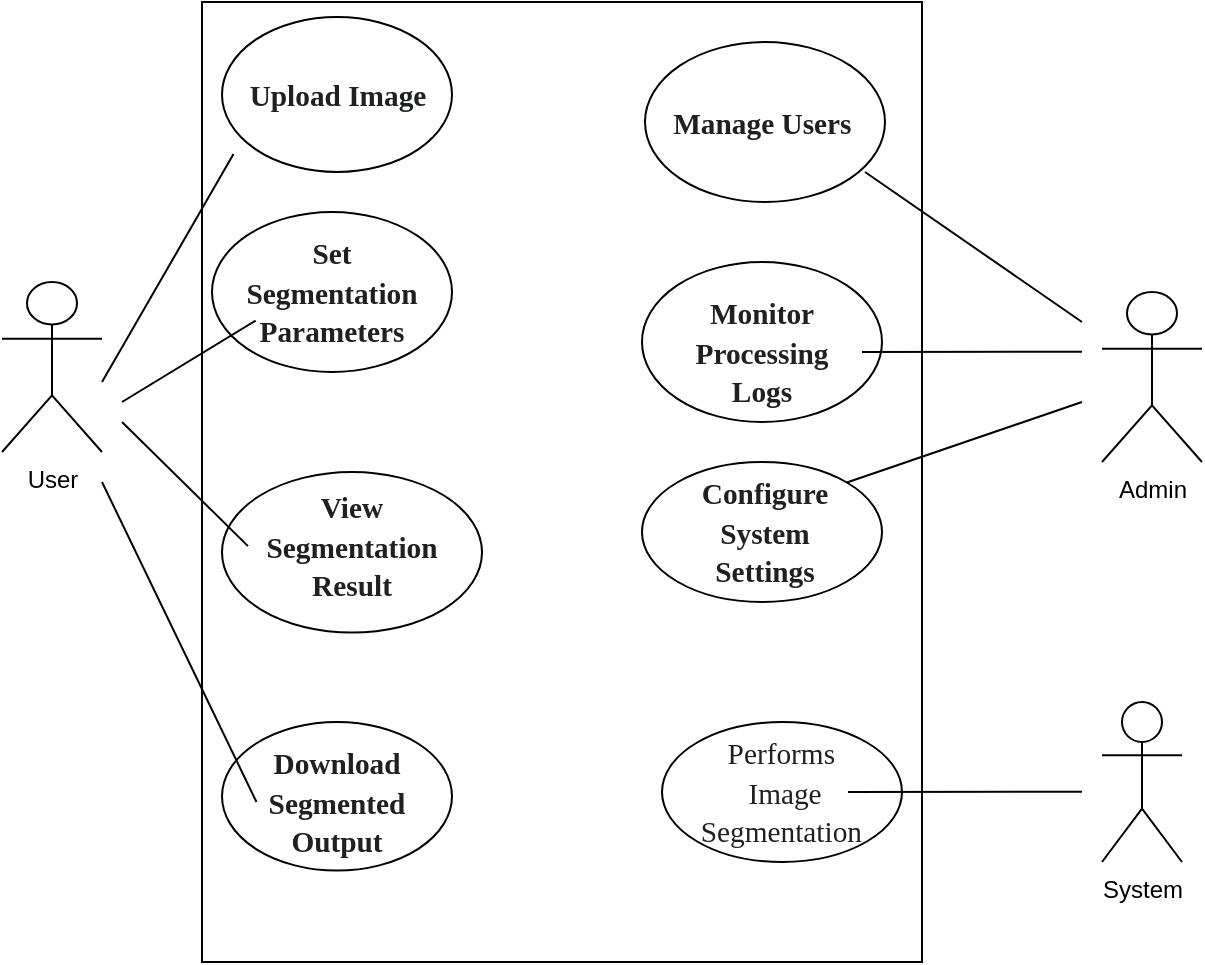 <mxfile version="27.1.1" pages="9">
  <diagram name="Page-1" id="0FzV-SBVZql9Hs5oKwlu">
    <mxGraphModel dx="1640" dy="844" grid="1" gridSize="10" guides="1" tooltips="1" connect="1" arrows="1" fold="1" page="1" pageScale="1" pageWidth="827" pageHeight="1169" math="0" shadow="0">
      <root>
        <mxCell id="0" />
        <mxCell id="1" parent="0" />
        <mxCell id="NFr7wlKy0rR6kOb5UWSZ-1" value="" style="rounded=0;whiteSpace=wrap;html=1;movable=0;resizable=0;rotatable=0;deletable=0;editable=0;locked=1;connectable=0;" vertex="1" parent="1">
          <mxGeometry x="500" y="360" width="360" height="480" as="geometry" />
        </mxCell>
        <mxCell id="NFr7wlKy0rR6kOb5UWSZ-2" value="User" style="shape=umlActor;verticalLabelPosition=bottom;verticalAlign=top;html=1;outlineConnect=0;movable=0;resizable=0;rotatable=0;deletable=0;editable=0;locked=1;connectable=0;" vertex="1" parent="1">
          <mxGeometry x="400" y="500" width="50" height="85" as="geometry" />
        </mxCell>
        <mxCell id="NFr7wlKy0rR6kOb5UWSZ-3" value="Admin" style="shape=umlActor;verticalLabelPosition=bottom;verticalAlign=top;html=1;outlineConnect=0;movable=0;resizable=0;rotatable=0;deletable=0;editable=0;locked=1;connectable=0;" vertex="1" parent="1">
          <mxGeometry x="950" y="505" width="50" height="85" as="geometry" />
        </mxCell>
        <mxCell id="NFr7wlKy0rR6kOb5UWSZ-4" value="" style="ellipse;whiteSpace=wrap;html=1;" vertex="1" parent="1">
          <mxGeometry x="721.5" y="380" width="120" height="80" as="geometry" />
        </mxCell>
        <mxCell id="NFr7wlKy0rR6kOb5UWSZ-5" style="edgeStyle=none;shape=connector;curved=1;rounded=0;orthogonalLoop=1;jettySize=auto;html=1;exitX=1;exitY=1;exitDx=0;exitDy=0;strokeColor=default;align=center;verticalAlign=middle;fontFamily=Helvetica;fontSize=12;fontColor=default;labelBackgroundColor=default;startFill=0;startSize=8;endArrow=none;endSize=8;" edge="1" parent="1" source="NFr7wlKy0rR6kOb5UWSZ-6">
          <mxGeometry relative="1" as="geometry">
            <mxPoint x="940" y="520" as="targetPoint" />
          </mxGeometry>
        </mxCell>
        <mxCell id="NFr7wlKy0rR6kOb5UWSZ-6" value="&lt;b&gt;&lt;span style=&quot;font-size: 11pt; font-family: &amp;quot;Times New Roman&amp;quot;, serif; color: rgb(31, 32, 33);&quot;&gt;Manage Users&lt;/span&gt;&lt;/b&gt;&lt;span style=&quot;font-size: 11pt; font-family: &amp;quot;Times New Roman&amp;quot;, serif; color: rgb(31, 32, 33);&quot;&gt;&amp;nbsp;&lt;/span&gt;" style="text;strokeColor=none;fillColor=none;html=1;align=center;verticalAlign=middle;whiteSpace=wrap;rounded=0;fontSize=16;" vertex="1" parent="1">
          <mxGeometry x="731.5" y="395" width="100" height="50" as="geometry" />
        </mxCell>
        <mxCell id="NFr7wlKy0rR6kOb5UWSZ-7" value="System" style="shape=umlActor;verticalLabelPosition=bottom;verticalAlign=top;html=1;outlineConnect=0;" vertex="1" parent="1">
          <mxGeometry x="950" y="710" width="40" height="80" as="geometry" />
        </mxCell>
        <mxCell id="NFr7wlKy0rR6kOb5UWSZ-8" value="" style="group" vertex="1" connectable="0" parent="1">
          <mxGeometry x="510" y="720" width="115" height="80" as="geometry" />
        </mxCell>
        <mxCell id="NFr7wlKy0rR6kOb5UWSZ-9" value="" style="ellipse;whiteSpace=wrap;html=1;movable=1;resizable=1;rotatable=1;deletable=1;editable=1;locked=0;connectable=1;" vertex="1" parent="NFr7wlKy0rR6kOb5UWSZ-8">
          <mxGeometry width="115" height="74.286" as="geometry" />
        </mxCell>
        <mxCell id="NFr7wlKy0rR6kOb5UWSZ-10" style="edgeStyle=none;shape=connector;curved=1;rounded=0;orthogonalLoop=1;jettySize=auto;html=1;exitX=0;exitY=0.5;exitDx=0;exitDy=0;strokeColor=default;align=center;verticalAlign=middle;fontFamily=Helvetica;fontSize=12;fontColor=default;labelBackgroundColor=default;startFill=0;startSize=8;endArrow=none;endSize=8;" edge="1" parent="NFr7wlKy0rR6kOb5UWSZ-8" source="NFr7wlKy0rR6kOb5UWSZ-11">
          <mxGeometry relative="1" as="geometry">
            <mxPoint x="-60.0" y="-120" as="targetPoint" />
          </mxGeometry>
        </mxCell>
        <mxCell id="NFr7wlKy0rR6kOb5UWSZ-11" value="&lt;b&gt;&lt;span style=&quot;font-size:11.0pt;font-family:&amp;quot;Times New Roman&amp;quot;,serif;&lt;br/&gt;mso-fareast-font-family:&amp;quot;Times New Roman&amp;quot;;color:#1F2021;mso-ansi-language:EN-IN;&lt;br/&gt;mso-fareast-language:EN-US;mso-bidi-language:AR-SA&quot;&gt;Download Segmented Output&lt;/span&gt;&lt;/b&gt;&lt;span style=&quot;font-size:11.0pt;font-family:&amp;quot;Times New Roman&amp;quot;,serif;mso-fareast-font-family:&lt;br/&gt;&amp;quot;Times New Roman&amp;quot;;color:#1F2021;mso-ansi-language:EN-IN;mso-fareast-language:&lt;br/&gt;EN-US;mso-bidi-language:AR-SA&quot;&gt;&lt;/span&gt;" style="text;strokeColor=none;fillColor=none;html=1;align=center;verticalAlign=middle;whiteSpace=wrap;rounded=0;fontSize=16;movable=1;resizable=1;rotatable=1;deletable=1;editable=1;locked=0;connectable=1;container=1;" vertex="1" parent="NFr7wlKy0rR6kOb5UWSZ-8">
          <mxGeometry x="17.25" width="80.5" height="80" as="geometry" />
        </mxCell>
        <mxCell id="NFr7wlKy0rR6kOb5UWSZ-12" value="" style="group" vertex="1" connectable="0" parent="1">
          <mxGeometry x="510" y="595" width="130" height="85" as="geometry" />
        </mxCell>
        <mxCell id="NFr7wlKy0rR6kOb5UWSZ-13" value="" style="ellipse;whiteSpace=wrap;html=1;" vertex="1" parent="NFr7wlKy0rR6kOb5UWSZ-12">
          <mxGeometry width="130" height="80.278" as="geometry" />
        </mxCell>
        <mxCell id="NFr7wlKy0rR6kOb5UWSZ-14" style="edgeStyle=none;shape=connector;curved=1;rounded=0;orthogonalLoop=1;jettySize=auto;html=1;exitX=0;exitY=0.5;exitDx=0;exitDy=0;strokeColor=default;align=center;verticalAlign=middle;fontFamily=Helvetica;fontSize=12;fontColor=default;labelBackgroundColor=default;startFill=0;startSize=8;endArrow=none;endSize=8;" edge="1" parent="NFr7wlKy0rR6kOb5UWSZ-12" source="NFr7wlKy0rR6kOb5UWSZ-15">
          <mxGeometry relative="1" as="geometry">
            <mxPoint x="-50.0" y="-25" as="targetPoint" />
          </mxGeometry>
        </mxCell>
        <mxCell id="NFr7wlKy0rR6kOb5UWSZ-15" value="&lt;b&gt;&lt;span style=&quot;font-size:11.0pt;font-family:&amp;quot;Times New Roman&amp;quot;,serif;&lt;br/&gt;mso-fareast-font-family:&amp;quot;Times New Roman&amp;quot;;color:#1F2021;mso-ansi-language:EN-IN;&lt;br/&gt;mso-fareast-language:EN-US;mso-bidi-language:AR-SA&quot;&gt;View Segmentation Result&lt;/span&gt;&lt;/b&gt;&lt;span style=&quot;font-size:11.0pt;font-family:&amp;quot;Times New Roman&amp;quot;,serif;mso-fareast-font-family:&lt;br/&gt;&amp;quot;Times New Roman&amp;quot;;color:#1F2021;mso-ansi-language:EN-IN;mso-fareast-language:&lt;br/&gt;EN-US;mso-bidi-language:AR-SA&quot;&gt;&lt;/span&gt;" style="text;strokeColor=none;fillColor=none;html=1;align=center;verticalAlign=middle;whiteSpace=wrap;rounded=0;fontSize=16;" vertex="1" parent="NFr7wlKy0rR6kOb5UWSZ-12">
          <mxGeometry x="13" y="6.175" width="104" height="61.752" as="geometry" />
        </mxCell>
        <mxCell id="NFr7wlKy0rR6kOb5UWSZ-16" value="" style="group" vertex="1" connectable="0" parent="1">
          <mxGeometry x="505" y="465" width="120" height="80" as="geometry" />
        </mxCell>
        <mxCell id="NFr7wlKy0rR6kOb5UWSZ-17" value="" style="ellipse;whiteSpace=wrap;html=1;" vertex="1" parent="NFr7wlKy0rR6kOb5UWSZ-16">
          <mxGeometry width="120.0" height="80" as="geometry" />
        </mxCell>
        <mxCell id="NFr7wlKy0rR6kOb5UWSZ-18" style="edgeStyle=none;shape=connector;curved=1;rounded=0;orthogonalLoop=1;jettySize=auto;html=1;exitX=0;exitY=0.75;exitDx=0;exitDy=0;strokeColor=default;align=center;verticalAlign=middle;fontFamily=Helvetica;fontSize=12;fontColor=default;labelBackgroundColor=default;startFill=0;startSize=8;endArrow=none;endSize=8;" edge="1" parent="NFr7wlKy0rR6kOb5UWSZ-16" source="NFr7wlKy0rR6kOb5UWSZ-19">
          <mxGeometry relative="1" as="geometry">
            <mxPoint x="-45.0" y="95" as="targetPoint" />
          </mxGeometry>
        </mxCell>
        <mxCell id="NFr7wlKy0rR6kOb5UWSZ-19" value="&lt;b&gt;&lt;span style=&quot;font-size:11.0pt;font-family:&amp;quot;Times New Roman&amp;quot;,serif;&lt;br/&gt;mso-fareast-font-family:&amp;quot;Times New Roman&amp;quot;;color:#1F2021;mso-ansi-language:EN-IN;&lt;br/&gt;mso-fareast-language:EN-US;mso-bidi-language:AR-SA&quot;&gt;Set Segmentation Parameters&lt;/span&gt;&lt;/b&gt;&lt;span style=&quot;font-size:11.0pt;font-family:&amp;quot;Times New Roman&amp;quot;,serif;mso-fareast-font-family:&lt;br/&gt;&amp;quot;Times New Roman&amp;quot;;color:#1F2021;mso-ansi-language:EN-IN;mso-fareast-language:&lt;br/&gt;EN-US;mso-bidi-language:AR-SA&quot;&gt;&lt;/span&gt;" style="text;strokeColor=none;fillColor=none;html=1;align=center;verticalAlign=middle;whiteSpace=wrap;rounded=0;fontSize=16;" vertex="1" parent="NFr7wlKy0rR6kOb5UWSZ-16">
          <mxGeometry x="21.818" y="11.429" width="76.364" height="57.143" as="geometry" />
        </mxCell>
        <mxCell id="NFr7wlKy0rR6kOb5UWSZ-20" value="" style="group" vertex="1" connectable="0" parent="1">
          <mxGeometry x="510" y="367.5" width="115" height="77.5" as="geometry" />
        </mxCell>
        <mxCell id="NFr7wlKy0rR6kOb5UWSZ-21" value="" style="ellipse;whiteSpace=wrap;html=1;" vertex="1" parent="NFr7wlKy0rR6kOb5UWSZ-20">
          <mxGeometry width="115.0" height="77.5" as="geometry" />
        </mxCell>
        <mxCell id="NFr7wlKy0rR6kOb5UWSZ-22" style="edgeStyle=none;curved=1;rounded=0;orthogonalLoop=1;jettySize=auto;html=1;exitX=0;exitY=1;exitDx=0;exitDy=0;fontSize=12;startSize=8;endSize=8;endArrow=none;startFill=0;" edge="1" parent="NFr7wlKy0rR6kOb5UWSZ-20" source="NFr7wlKy0rR6kOb5UWSZ-23">
          <mxGeometry relative="1" as="geometry">
            <mxPoint x="-60" y="182.5" as="targetPoint" />
          </mxGeometry>
        </mxCell>
        <mxCell id="NFr7wlKy0rR6kOb5UWSZ-23" value="&lt;b&gt;&lt;span style=&quot;font-size:11.0pt;font-family:&amp;quot;Times New Roman&amp;quot;,serif;&lt;br/&gt;mso-fareast-font-family:&amp;quot;Times New Roman&amp;quot;;color:#1F2021;mso-ansi-language:EN-IN;&lt;br/&gt;mso-fareast-language:EN-US;mso-bidi-language:AR-SA&quot;&gt;Upload Image&lt;/span&gt;&lt;/b&gt;&lt;span style=&quot;font-size:11.0pt;font-family:&amp;quot;Times New Roman&amp;quot;,serif;mso-fareast-font-family:&lt;br/&gt;&amp;quot;Times New Roman&amp;quot;;color:#1F2021;mso-ansi-language:EN-IN;mso-fareast-language:&lt;br/&gt;EN-US;mso-bidi-language:AR-SA&quot;&gt;&lt;/span&gt;" style="text;strokeColor=none;fillColor=none;html=1;align=center;verticalAlign=middle;whiteSpace=wrap;rounded=0;fontSize=16;" vertex="1" parent="NFr7wlKy0rR6kOb5UWSZ-20">
          <mxGeometry x="5.75" y="8.942" width="103.5" height="59.615" as="geometry" />
        </mxCell>
        <mxCell id="NFr7wlKy0rR6kOb5UWSZ-24" value="" style="group" vertex="1" connectable="0" parent="1">
          <mxGeometry x="720" y="490" width="120" height="85" as="geometry" />
        </mxCell>
        <mxCell id="NFr7wlKy0rR6kOb5UWSZ-25" value="" style="ellipse;whiteSpace=wrap;html=1;" vertex="1" parent="NFr7wlKy0rR6kOb5UWSZ-24">
          <mxGeometry width="120" height="80" as="geometry" />
        </mxCell>
        <mxCell id="NFr7wlKy0rR6kOb5UWSZ-26" style="edgeStyle=none;shape=connector;curved=1;rounded=0;orthogonalLoop=1;jettySize=auto;html=1;exitX=1;exitY=0.5;exitDx=0;exitDy=0;strokeColor=default;align=center;verticalAlign=middle;fontFamily=Helvetica;fontSize=12;fontColor=default;labelBackgroundColor=default;startFill=0;startSize=8;endArrow=none;endSize=8;" edge="1" parent="NFr7wlKy0rR6kOb5UWSZ-24" source="NFr7wlKy0rR6kOb5UWSZ-27">
          <mxGeometry relative="1" as="geometry">
            <mxPoint x="220" y="44.829" as="targetPoint" />
          </mxGeometry>
        </mxCell>
        <mxCell id="NFr7wlKy0rR6kOb5UWSZ-27" value="&lt;b&gt;&lt;span style=&quot;font-size:11.0pt;font-family:&amp;quot;Times New Roman&amp;quot;,serif;&lt;br/&gt;mso-fareast-font-family:&amp;quot;Times New Roman&amp;quot;;color:#1F2021;mso-ansi-language:EN-IN;&lt;br/&gt;mso-fareast-language:EN-US;mso-bidi-language:AR-SA&quot;&gt;Monitor Processing Logs&lt;/span&gt;&lt;/b&gt;&lt;span style=&quot;font-size:11.0pt;font-family:&amp;quot;Times New Roman&amp;quot;,serif;mso-fareast-font-family:&lt;br/&gt;&amp;quot;Times New Roman&amp;quot;;color:#1F2021;mso-ansi-language:EN-IN;mso-fareast-language:&lt;br/&gt;EN-US;mso-bidi-language:AR-SA&quot;&gt;&lt;/span&gt;" style="text;strokeColor=none;fillColor=none;html=1;align=center;verticalAlign=middle;whiteSpace=wrap;rounded=0;fontSize=16;" vertex="1" parent="NFr7wlKy0rR6kOb5UWSZ-24">
          <mxGeometry x="10" y="5" width="100" height="80" as="geometry" />
        </mxCell>
        <mxCell id="NFr7wlKy0rR6kOb5UWSZ-28" value="" style="group" vertex="1" connectable="0" parent="1">
          <mxGeometry x="720" y="590" width="120" height="70" as="geometry" />
        </mxCell>
        <mxCell id="NFr7wlKy0rR6kOb5UWSZ-29" style="edgeStyle=none;shape=connector;curved=1;rounded=0;orthogonalLoop=1;jettySize=auto;html=1;exitX=1;exitY=0;exitDx=0;exitDy=0;strokeColor=default;align=center;verticalAlign=middle;fontFamily=Helvetica;fontSize=12;fontColor=default;labelBackgroundColor=default;startFill=0;startSize=8;endArrow=none;endSize=8;" edge="1" parent="NFr7wlKy0rR6kOb5UWSZ-28" source="NFr7wlKy0rR6kOb5UWSZ-30">
          <mxGeometry relative="1" as="geometry">
            <mxPoint x="220" y="-30" as="targetPoint" />
          </mxGeometry>
        </mxCell>
        <mxCell id="NFr7wlKy0rR6kOb5UWSZ-30" value="" style="ellipse;whiteSpace=wrap;html=1;" vertex="1" parent="NFr7wlKy0rR6kOb5UWSZ-28">
          <mxGeometry width="120" height="70" as="geometry" />
        </mxCell>
        <mxCell id="NFr7wlKy0rR6kOb5UWSZ-31" value="&lt;b&gt;&lt;span style=&quot;font-size:11.0pt;font-family:&amp;quot;Times New Roman&amp;quot;,serif;&lt;br/&gt;mso-fareast-font-family:&amp;quot;Times New Roman&amp;quot;;color:#1F2021;mso-ansi-language:EN-IN;&lt;br/&gt;mso-fareast-language:EN-US;mso-bidi-language:AR-SA&quot;&gt;Configure System Settings&lt;/span&gt;&lt;/b&gt;&lt;span style=&quot;font-size:11.0pt;font-family:&amp;quot;Times New Roman&amp;quot;,serif;mso-fareast-font-family:&lt;br/&gt;&amp;quot;Times New Roman&amp;quot;;color:#1F2021;mso-ansi-language:EN-IN;mso-fareast-language:&lt;br/&gt;EN-US;mso-bidi-language:AR-SA&quot;&gt;&lt;/span&gt;" style="text;strokeColor=none;fillColor=none;html=1;align=center;verticalAlign=middle;whiteSpace=wrap;rounded=0;fontSize=16;" vertex="1" parent="NFr7wlKy0rR6kOb5UWSZ-28">
          <mxGeometry x="30" y="17.5" width="63" height="35" as="geometry" />
        </mxCell>
        <mxCell id="NFr7wlKy0rR6kOb5UWSZ-32" value="" style="group" vertex="1" connectable="0" parent="1">
          <mxGeometry x="730" y="720" width="120" height="70" as="geometry" />
        </mxCell>
        <mxCell id="NFr7wlKy0rR6kOb5UWSZ-33" value="" style="ellipse;whiteSpace=wrap;html=1;" vertex="1" parent="NFr7wlKy0rR6kOb5UWSZ-32">
          <mxGeometry width="120" height="70" as="geometry" />
        </mxCell>
        <mxCell id="NFr7wlKy0rR6kOb5UWSZ-34" style="edgeStyle=none;shape=connector;curved=1;rounded=0;orthogonalLoop=1;jettySize=auto;html=1;exitX=1;exitY=0.5;exitDx=0;exitDy=0;strokeColor=default;align=center;verticalAlign=middle;fontFamily=Helvetica;fontSize=12;fontColor=default;labelBackgroundColor=default;startFill=0;startSize=8;endArrow=none;endSize=8;" edge="1" parent="NFr7wlKy0rR6kOb5UWSZ-32" source="NFr7wlKy0rR6kOb5UWSZ-35">
          <mxGeometry relative="1" as="geometry">
            <mxPoint x="210" y="34.829" as="targetPoint" />
          </mxGeometry>
        </mxCell>
        <mxCell id="NFr7wlKy0rR6kOb5UWSZ-35" value="&lt;span style=&quot;font-size: 11pt; font-family: &amp;quot;Times New Roman&amp;quot;, serif; color: rgb(31, 32, 33);&quot;&gt;Performs&amp;nbsp; Image&lt;br&gt;Segmentation&amp;nbsp;&lt;/span&gt;" style="text;strokeColor=none;fillColor=none;html=1;align=center;verticalAlign=middle;whiteSpace=wrap;rounded=0;fontSize=16;" vertex="1" parent="NFr7wlKy0rR6kOb5UWSZ-32">
          <mxGeometry x="30" y="17.5" width="63" height="35" as="geometry" />
        </mxCell>
      </root>
    </mxGraphModel>
  </diagram>
  <diagram id="HW2uYqomihVXOmiwgQc8" name="Page-2">
    <mxGraphModel dx="2004" dy="1031" grid="1" gridSize="10" guides="1" tooltips="1" connect="1" arrows="1" fold="1" page="1" pageScale="1" pageWidth="827" pageHeight="1169" math="0" shadow="0">
      <root>
        <mxCell id="0" />
        <mxCell id="1" parent="0" />
        <mxCell id="hOpgqHN0Diu4riICHteO-1" value="" style="ellipse;html=1;shape=startState;fillColor=#000000;strokeColor=#ff0000;" vertex="1" parent="1">
          <mxGeometry x="175" y="350" width="70" height="70" as="geometry" />
        </mxCell>
        <mxCell id="hOpgqHN0Diu4riICHteO-2" value="" style="edgeStyle=orthogonalEdgeStyle;html=1;verticalAlign=bottom;endArrow=open;endSize=8;strokeColor=#ff0000;rounded=0;" edge="1" parent="1" source="hOpgqHN0Diu4riICHteO-1">
          <mxGeometry relative="1" as="geometry">
            <mxPoint x="210" y="480" as="targetPoint" />
          </mxGeometry>
        </mxCell>
        <mxCell id="hOpgqHN0Diu4riICHteO-3" value="" style="group" connectable="0" vertex="1" parent="1">
          <mxGeometry x="150" y="480" width="120" height="60" as="geometry" />
        </mxCell>
        <mxCell id="hOpgqHN0Diu4riICHteO-4" value="" style="rounded=1;whiteSpace=wrap;html=1;" vertex="1" parent="hOpgqHN0Diu4riICHteO-3">
          <mxGeometry width="120" height="60" as="geometry" />
        </mxCell>
        <mxCell id="hOpgqHN0Diu4riICHteO-5" value="&lt;font style=&quot;font-size: 15px;&quot;&gt;Upload Image&lt;/font&gt;" style="text;html=1;align=center;verticalAlign=middle;whiteSpace=wrap;rounded=0;" vertex="1" parent="hOpgqHN0Diu4riICHteO-3">
          <mxGeometry x="5" y="5" width="110" height="50" as="geometry" />
        </mxCell>
        <mxCell id="hOpgqHN0Diu4riICHteO-6" value="" style="group" connectable="0" vertex="1" parent="1">
          <mxGeometry x="150" y="740" width="120" height="60" as="geometry" />
        </mxCell>
        <mxCell id="hOpgqHN0Diu4riICHteO-7" value="" style="rounded=1;whiteSpace=wrap;html=1;" vertex="1" parent="hOpgqHN0Diu4riICHteO-6">
          <mxGeometry width="120" height="60" as="geometry" />
        </mxCell>
        <mxCell id="hOpgqHN0Diu4riICHteO-8" value="&lt;font style=&quot;font-size: 15px;&quot;&gt;Preprocess Image&lt;/font&gt;" style="text;html=1;align=center;verticalAlign=middle;whiteSpace=wrap;rounded=0;" vertex="1" parent="hOpgqHN0Diu4riICHteO-6">
          <mxGeometry x="5" y="5" width="110" height="50" as="geometry" />
        </mxCell>
        <mxCell id="hOpgqHN0Diu4riICHteO-9" value="" style="group" connectable="0" vertex="1" parent="1">
          <mxGeometry x="155" y="1090" width="120" height="60" as="geometry" />
        </mxCell>
        <mxCell id="hOpgqHN0Diu4riICHteO-10" value="" style="rounded=1;whiteSpace=wrap;html=1;" vertex="1" parent="hOpgqHN0Diu4riICHteO-9">
          <mxGeometry width="120" height="60" as="geometry" />
        </mxCell>
        <mxCell id="hOpgqHN0Diu4riICHteO-11" value="&lt;font style=&quot;font-size: 15px;&quot;&gt;Generate Segmentation Result&lt;/font&gt;" style="text;html=1;align=center;verticalAlign=middle;whiteSpace=wrap;rounded=0;" vertex="1" parent="hOpgqHN0Diu4riICHteO-9">
          <mxGeometry y="5" width="110" height="50" as="geometry" />
        </mxCell>
        <mxCell id="hOpgqHN0Diu4riICHteO-12" value="" style="group" connectable="0" vertex="1" parent="1">
          <mxGeometry x="150" y="980" width="120" height="60" as="geometry" />
        </mxCell>
        <mxCell id="hOpgqHN0Diu4riICHteO-13" value="" style="rounded=1;whiteSpace=wrap;html=1;" vertex="1" parent="hOpgqHN0Diu4riICHteO-12">
          <mxGeometry width="120" height="60" as="geometry" />
        </mxCell>
        <mxCell id="hOpgqHN0Diu4riICHteO-14" style="edgeStyle=orthogonalEdgeStyle;rounded=0;orthogonalLoop=1;jettySize=auto;html=1;exitX=0.5;exitY=1;exitDx=0;exitDy=0;" edge="1" parent="hOpgqHN0Diu4riICHteO-12" source="hOpgqHN0Diu4riICHteO-15">
          <mxGeometry relative="1" as="geometry">
            <mxPoint x="59.714" y="110" as="targetPoint" />
          </mxGeometry>
        </mxCell>
        <mxCell id="hOpgqHN0Diu4riICHteO-15" value="&lt;font style=&quot;font-size: 15px;&quot;&gt;Execute K-Means Clustering&lt;/font&gt;" style="text;html=1;align=center;verticalAlign=middle;whiteSpace=wrap;rounded=0;" vertex="1" parent="hOpgqHN0Diu4riICHteO-12">
          <mxGeometry x="5" y="5" width="110" height="50" as="geometry" />
        </mxCell>
        <mxCell id="hOpgqHN0Diu4riICHteO-16" style="edgeStyle=orthogonalEdgeStyle;rounded=0;orthogonalLoop=1;jettySize=auto;html=1;exitX=0.5;exitY=1;exitDx=0;exitDy=0;entryX=0.5;entryY=0;entryDx=0;entryDy=0;" edge="1" parent="1" source="hOpgqHN0Diu4riICHteO-18" target="hOpgqHN0Diu4riICHteO-8">
          <mxGeometry relative="1" as="geometry" />
        </mxCell>
        <mxCell id="hOpgqHN0Diu4riICHteO-17" style="edgeStyle=orthogonalEdgeStyle;rounded=0;orthogonalLoop=1;jettySize=auto;html=1;exitX=1;exitY=0.5;exitDx=0;exitDy=0;entryX=1;entryY=0.5;entryDx=0;entryDy=0;" edge="1" parent="1" source="hOpgqHN0Diu4riICHteO-18" target="hOpgqHN0Diu4riICHteO-28">
          <mxGeometry relative="1" as="geometry">
            <mxPoint x="405" y="1320" as="targetPoint" />
            <Array as="points">
              <mxPoint x="405" y="640" />
              <mxPoint x="405" y="1335" />
            </Array>
          </mxGeometry>
        </mxCell>
        <mxCell id="hOpgqHN0Diu4riICHteO-18" value="Is image valid?" style="rhombus;whiteSpace=wrap;html=1;" vertex="1" parent="1">
          <mxGeometry x="170" y="600" width="80" height="80" as="geometry" />
        </mxCell>
        <mxCell id="hOpgqHN0Diu4riICHteO-19" style="edgeStyle=orthogonalEdgeStyle;rounded=0;orthogonalLoop=1;jettySize=auto;html=1;exitX=0.5;exitY=1;exitDx=0;exitDy=0;entryX=0.5;entryY=0;entryDx=0;entryDy=0;" edge="1" parent="1" source="hOpgqHN0Diu4riICHteO-5" target="hOpgqHN0Diu4riICHteO-18">
          <mxGeometry relative="1" as="geometry" />
        </mxCell>
        <mxCell id="hOpgqHN0Diu4riICHteO-20" value="" style="group" connectable="0" vertex="1" parent="1">
          <mxGeometry x="150" y="860" width="120" height="60" as="geometry" />
        </mxCell>
        <mxCell id="hOpgqHN0Diu4riICHteO-21" value="" style="rounded=1;whiteSpace=wrap;html=1;" vertex="1" parent="hOpgqHN0Diu4riICHteO-20">
          <mxGeometry width="120" height="60" as="geometry" />
        </mxCell>
        <mxCell id="hOpgqHN0Diu4riICHteO-22" value="&lt;font style=&quot;font-size: 15px;&quot;&gt;Initialize K-Means Parameters&lt;/font&gt;" style="text;html=1;align=center;verticalAlign=middle;whiteSpace=wrap;rounded=0;" vertex="1" parent="hOpgqHN0Diu4riICHteO-20">
          <mxGeometry x="5" y="5" width="110" height="50" as="geometry" />
        </mxCell>
        <mxCell id="hOpgqHN0Diu4riICHteO-23" style="edgeStyle=orthogonalEdgeStyle;rounded=0;orthogonalLoop=1;jettySize=auto;html=1;exitX=0.5;exitY=1;exitDx=0;exitDy=0;entryX=0.5;entryY=0;entryDx=0;entryDy=0;" edge="1" parent="1" source="hOpgqHN0Diu4riICHteO-8" target="hOpgqHN0Diu4riICHteO-22">
          <mxGeometry relative="1" as="geometry" />
        </mxCell>
        <mxCell id="hOpgqHN0Diu4riICHteO-24" style="edgeStyle=orthogonalEdgeStyle;rounded=0;orthogonalLoop=1;jettySize=auto;html=1;exitX=0.5;exitY=1;exitDx=0;exitDy=0;entryX=0.5;entryY=0;entryDx=0;entryDy=0;" edge="1" parent="1" source="hOpgqHN0Diu4riICHteO-22" target="hOpgqHN0Diu4riICHteO-15">
          <mxGeometry relative="1" as="geometry" />
        </mxCell>
        <mxCell id="hOpgqHN0Diu4riICHteO-25" style="edgeStyle=orthogonalEdgeStyle;rounded=0;orthogonalLoop=1;jettySize=auto;html=1;exitX=0.5;exitY=1;exitDx=0;exitDy=0;entryX=0.5;entryY=0;entryDx=0;entryDy=0;" edge="1" parent="1" source="hOpgqHN0Diu4riICHteO-26" target="hOpgqHN0Diu4riICHteO-28">
          <mxGeometry relative="1" as="geometry" />
        </mxCell>
        <mxCell id="hOpgqHN0Diu4riICHteO-26" value="Visualize Segmented Output" style="rounded=1;whiteSpace=wrap;html=1;" vertex="1" parent="1">
          <mxGeometry x="155" y="1200" width="120" height="60" as="geometry" />
        </mxCell>
        <mxCell id="hOpgqHN0Diu4riICHteO-27" style="edgeStyle=orthogonalEdgeStyle;rounded=0;orthogonalLoop=1;jettySize=auto;html=1;exitX=0.5;exitY=1;exitDx=0;exitDy=0;entryX=0.458;entryY=0.066;entryDx=0;entryDy=0;entryPerimeter=0;" edge="1" parent="1" source="hOpgqHN0Diu4riICHteO-11" target="hOpgqHN0Diu4riICHteO-26">
          <mxGeometry relative="1" as="geometry" />
        </mxCell>
        <mxCell id="hOpgqHN0Diu4riICHteO-28" value="" style="ellipse;html=1;shape=endState;fillColor=#000000;strokeColor=#ff0000;" vertex="1" parent="1">
          <mxGeometry x="190" y="1310" width="50" height="50" as="geometry" />
        </mxCell>
        <mxCell id="hOpgqHN0Diu4riICHteO-29" value="No" style="text;html=1;align=center;verticalAlign=middle;resizable=0;points=[];autosize=1;strokeColor=none;fillColor=none;" vertex="1" parent="1">
          <mxGeometry x="285" y="608" width="40" height="30" as="geometry" />
        </mxCell>
        <mxCell id="hOpgqHN0Diu4riICHteO-30" value="Yes" style="text;html=1;align=center;verticalAlign=middle;resizable=0;points=[];autosize=1;strokeColor=none;fillColor=none;" vertex="1" parent="1">
          <mxGeometry x="205" y="688" width="40" height="30" as="geometry" />
        </mxCell>
      </root>
    </mxGraphModel>
  </diagram>
  <diagram id="y7lRHRu2FEfDOx8iHyfu" name="Page-3">
    <mxGraphModel dx="949" dy="488" grid="1" gridSize="10" guides="1" tooltips="1" connect="1" arrows="1" fold="1" page="1" pageScale="1" pageWidth="827" pageHeight="1169" math="0" shadow="0">
      <root>
        <mxCell id="0" />
        <mxCell id="1" parent="0" />
        <mxCell id="FYQy-vAzB9KwwgNyW61Z-1" value="User" style="swimlane;fontStyle=1;align=center;verticalAlign=top;childLayout=stackLayout;horizontal=1;startSize=26;horizontalStack=0;resizeParent=1;resizeParentMax=0;resizeLast=0;collapsible=1;marginBottom=0;whiteSpace=wrap;html=1;" vertex="1" parent="1">
          <mxGeometry x="320" y="420" width="200" height="140" as="geometry" />
        </mxCell>
        <mxCell id="FYQy-vAzB9KwwgNyW61Z-2" value="- userID: String&#xa;- username: String&#xa;- email: String" style="text;strokeColor=none;fillColor=none;align=left;verticalAlign=top;spacingLeft=4;spacingRight=4;overflow=hidden;rotatable=0;points=[[0,0.5],[1,0.5]];portConstraint=eastwest;whiteSpace=wrap;html=1;" vertex="1" parent="FYQy-vAzB9KwwgNyW61Z-1">
          <mxGeometry y="26" width="200" height="64" as="geometry" />
        </mxCell>
        <mxCell id="FYQy-vAzB9KwwgNyW61Z-3" value="" style="line;strokeWidth=1;fillColor=none;align=left;verticalAlign=middle;spacingTop=-1;spacingLeft=3;spacingRight=3;rotatable=0;labelPosition=right;points=[];portConstraint=eastwest;strokeColor=inherit;" vertex="1" parent="FYQy-vAzB9KwwgNyW61Z-1">
          <mxGeometry y="90" width="200" height="8" as="geometry" />
        </mxCell>
        <mxCell id="FYQy-vAzB9KwwgNyW61Z-4" value="+ uploadImage(): void&#xa;+ viewSegmentationResult(): void" style="text;strokeColor=none;fillColor=none;align=left;verticalAlign=top;spacingLeft=4;spacingRight=4;overflow=hidden;rotatable=0;points=[[0,0.5],[1,0.5]];portConstraint=eastwest;whiteSpace=wrap;html=1;" vertex="1" parent="FYQy-vAzB9KwwgNyW61Z-1">
          <mxGeometry y="98" width="200" height="42" as="geometry" />
        </mxCell>
        <mxCell id="FYQy-vAzB9KwwgNyW61Z-5" value="Image" style="swimlane;fontStyle=1;align=center;verticalAlign=top;childLayout=stackLayout;horizontal=1;startSize=26;horizontalStack=0;resizeParent=1;resizeParentMax=0;resizeLast=0;collapsible=1;marginBottom=0;whiteSpace=wrap;html=1;" vertex="1" parent="1">
          <mxGeometry x="590" y="420" width="200" height="160" as="geometry" />
        </mxCell>
        <mxCell id="FYQy-vAzB9KwwgNyW61Z-6" value="- imageID: String&#xa;- filePath: String&#xa;- resolution: String&#xa;- format: String" style="text;strokeColor=none;fillColor=none;align=left;verticalAlign=top;spacingLeft=4;spacingRight=4;overflow=hidden;rotatable=0;points=[[0,0.5],[1,0.5]];portConstraint=eastwest;whiteSpace=wrap;html=1;" vertex="1" parent="FYQy-vAzB9KwwgNyW61Z-5">
          <mxGeometry y="26" width="200" height="84" as="geometry" />
        </mxCell>
        <mxCell id="FYQy-vAzB9KwwgNyW61Z-7" value="" style="line;strokeWidth=1;fillColor=none;align=left;verticalAlign=middle;spacingTop=-1;spacingLeft=3;spacingRight=3;rotatable=0;labelPosition=right;points=[];portConstraint=eastwest;strokeColor=inherit;" vertex="1" parent="FYQy-vAzB9KwwgNyW61Z-5">
          <mxGeometry y="110" width="200" height="8" as="geometry" />
        </mxCell>
        <mxCell id="FYQy-vAzB9KwwgNyW61Z-8" value="+ getMetadata(): HashMap&#xa;+ preprocess(): void" style="text;strokeColor=none;fillColor=none;align=left;verticalAlign=top;spacingLeft=4;spacingRight=4;overflow=hidden;rotatable=0;points=[[0,0.5],[1,0.5]];portConstraint=eastwest;whiteSpace=wrap;html=1;" vertex="1" parent="FYQy-vAzB9KwwgNyW61Z-5">
          <mxGeometry y="118" width="200" height="42" as="geometry" />
        </mxCell>
        <mxCell id="FYQy-vAzB9KwwgNyW61Z-9" value="PreprocessingModule" style="swimlane;fontStyle=1;align=center;verticalAlign=top;childLayout=stackLayout;horizontal=1;startSize=26;horizontalStack=0;resizeParent=1;resizeParentMax=0;resizeLast=0;collapsible=1;marginBottom=0;whiteSpace=wrap;html=1;" vertex="1" parent="1">
          <mxGeometry x="320" y="650" width="220" height="160" as="geometry" />
        </mxCell>
        <mxCell id="FYQy-vAzB9KwwgNyW61Z-10" value="- resizeDimensions: Tuple&#xa;- colorMode: String" style="text;strokeColor=none;fillColor=none;align=left;verticalAlign=top;spacingLeft=4;spacingRight=4;overflow=hidden;rotatable=0;points=[[0,0.5],[1,0.5]];portConstraint=eastwest;whiteSpace=wrap;html=1;" vertex="1" parent="FYQy-vAzB9KwwgNyW61Z-9">
          <mxGeometry y="26" width="220" height="44" as="geometry" />
        </mxCell>
        <mxCell id="FYQy-vAzB9KwwgNyW61Z-11" value="" style="line;strokeWidth=1;fillColor=none;align=left;verticalAlign=middle;spacingTop=-1;spacingLeft=3;spacingRight=3;rotatable=0;labelPosition=right;points=[];portConstraint=eastwest;strokeColor=inherit;" vertex="1" parent="FYQy-vAzB9KwwgNyW61Z-9">
          <mxGeometry y="70" width="220" height="8" as="geometry" />
        </mxCell>
        <mxCell id="FYQy-vAzB9KwwgNyW61Z-12" value="+ convertToGrayScale(): void&#xa;+ normalizeImage(): void&#xa;+ resizeImage(): void" style="text;strokeColor=none;fillColor=none;align=left;verticalAlign=top;spacingLeft=4;spacingRight=4;overflow=hidden;rotatable=0;points=[[0,0.5],[1,0.5]];portConstraint=eastwest;whiteSpace=wrap;html=1;" vertex="1" parent="FYQy-vAzB9KwwgNyW61Z-9">
          <mxGeometry y="78" width="220" height="82" as="geometry" />
        </mxCell>
        <mxCell id="FYQy-vAzB9KwwgNyW61Z-13" value="KMeansAlgorithm" style="swimlane;fontStyle=1;align=center;verticalAlign=top;childLayout=stackLayout;horizontal=1;startSize=26;horizontalStack=0;resizeParent=1;resizeParentMax=0;resizeLast=0;collapsible=1;marginBottom=0;whiteSpace=wrap;html=1;" vertex="1" parent="1">
          <mxGeometry x="620" y="650" width="200" height="160" as="geometry" />
        </mxCell>
        <mxCell id="FYQy-vAzB9KwwgNyW61Z-14" value="- numClusters: int&#xa;- maxIterations: int&#xa;- tolerance: float" style="text;strokeColor=none;fillColor=none;align=left;verticalAlign=top;spacingLeft=4;spacingRight=4;overflow=hidden;rotatable=0;points=[[0,0.5],[1,0.5]];portConstraint=eastwest;whiteSpace=wrap;html=1;" vertex="1" parent="FYQy-vAzB9KwwgNyW61Z-13">
          <mxGeometry y="26" width="200" height="64" as="geometry" />
        </mxCell>
        <mxCell id="FYQy-vAzB9KwwgNyW61Z-15" value="" style="line;strokeWidth=1;fillColor=none;align=left;verticalAlign=middle;spacingTop=-1;spacingLeft=3;spacingRight=3;rotatable=0;labelPosition=right;points=[];portConstraint=eastwest;strokeColor=inherit;" vertex="1" parent="FYQy-vAzB9KwwgNyW61Z-13">
          <mxGeometry y="90" width="200" height="8" as="geometry" />
        </mxCell>
        <mxCell id="FYQy-vAzB9KwwgNyW61Z-16" value="+ fit(): void&#xa;+ predict(): int[]&#xa;+ segmentImage(): Image" style="text;strokeColor=none;fillColor=none;align=left;verticalAlign=top;spacingLeft=4;spacingRight=4;overflow=hidden;rotatable=0;points=[[0,0.5],[1,0.5]];portConstraint=eastwest;whiteSpace=wrap;html=1;" vertex="1" parent="FYQy-vAzB9KwwgNyW61Z-13">
          <mxGeometry y="98" width="200" height="62" as="geometry" />
        </mxCell>
        <mxCell id="FYQy-vAzB9KwwgNyW61Z-17" value="SegmentationResult" style="swimlane;fontStyle=1;align=center;verticalAlign=top;childLayout=stackLayout;horizontal=1;startSize=26;horizontalStack=0;resizeParent=1;resizeParentMax=0;resizeLast=0;collapsible=1;marginBottom=0;whiteSpace=wrap;html=1;" vertex="1" parent="1">
          <mxGeometry x="870" y="650" width="200" height="140" as="geometry" />
        </mxCell>
        <mxCell id="FYQy-vAzB9KwwgNyW61Z-18" value="- segmentedImagePath: String&#xa;- clusterMap: List" style="text;strokeColor=none;fillColor=none;align=left;verticalAlign=top;spacingLeft=4;spacingRight=4;overflow=hidden;rotatable=0;points=[[0,0.5],[1,0.5]];portConstraint=eastwest;whiteSpace=wrap;html=1;" vertex="1" parent="FYQy-vAzB9KwwgNyW61Z-17">
          <mxGeometry y="26" width="200" height="44" as="geometry" />
        </mxCell>
        <mxCell id="FYQy-vAzB9KwwgNyW61Z-19" value="" style="line;strokeWidth=1;fillColor=none;align=left;verticalAlign=middle;spacingTop=-1;spacingLeft=3;spacingRight=3;rotatable=0;labelPosition=right;points=[];portConstraint=eastwest;strokeColor=inherit;" vertex="1" parent="FYQy-vAzB9KwwgNyW61Z-17">
          <mxGeometry y="70" width="200" height="8" as="geometry" />
        </mxCell>
        <mxCell id="FYQy-vAzB9KwwgNyW61Z-20" value="+ displayResult(): void&#xa;+ saveResult(): boolean" style="text;strokeColor=none;fillColor=none;align=left;verticalAlign=top;spacingLeft=4;spacingRight=4;overflow=hidden;rotatable=0;points=[[0,0.5],[1,0.5]];portConstraint=eastwest;whiteSpace=wrap;html=1;" vertex="1" parent="FYQy-vAzB9KwwgNyW61Z-17">
          <mxGeometry y="78" width="200" height="62" as="geometry" />
        </mxCell>
        <mxCell id="FYQy-vAzB9KwwgNyW61Z-21" value="Administrator" style="swimlane;fontStyle=1;align=center;verticalAlign=top;childLayout=stackLayout;horizontal=1;startSize=26;horizontalStack=0;resizeParent=1;resizeParentMax=0;resizeLast=0;collapsible=1;marginBottom=0;whiteSpace=wrap;html=1;" vertex="1" parent="1">
          <mxGeometry x="870" y="420" width="220" height="140" as="geometry" />
        </mxCell>
        <mxCell id="FYQy-vAzB9KwwgNyW61Z-22" value="- adminID: String&#xa;- accessLevel: String" style="text;strokeColor=none;fillColor=none;align=left;verticalAlign=top;spacingLeft=4;spacingRight=4;overflow=hidden;rotatable=0;points=[[0,0.5],[1,0.5]];portConstraint=eastwest;whiteSpace=wrap;html=1;" vertex="1" parent="FYQy-vAzB9KwwgNyW61Z-21">
          <mxGeometry y="26" width="220" height="44" as="geometry" />
        </mxCell>
        <mxCell id="FYQy-vAzB9KwwgNyW61Z-23" value="" style="line;strokeWidth=1;fillColor=none;align=left;verticalAlign=middle;spacingTop=-1;spacingLeft=3;spacingRight=3;rotatable=0;labelPosition=right;points=[];portConstraint=eastwest;strokeColor=inherit;" vertex="1" parent="FYQy-vAzB9KwwgNyW61Z-21">
          <mxGeometry y="70" width="220" height="8" as="geometry" />
        </mxCell>
        <mxCell id="FYQy-vAzB9KwwgNyW61Z-24" value="+ configureSystemSettings(): void&#xa;+ manageUserAccounts(): void" style="text;strokeColor=none;fillColor=none;align=left;verticalAlign=top;spacingLeft=4;spacingRight=4;overflow=hidden;rotatable=0;points=[[0,0.5],[1,0.5]];portConstraint=eastwest;whiteSpace=wrap;html=1;" vertex="1" parent="FYQy-vAzB9KwwgNyW61Z-21">
          <mxGeometry y="78" width="220" height="62" as="geometry" />
        </mxCell>
        <mxCell id="FYQy-vAzB9KwwgNyW61Z-25" value="" style="endArrow=open;endFill=1;endSize=12;html=1;rounded=0;exitX=1;exitY=0.5;exitDx=0;exitDy=0;entryX=0;entryY=0.5;entryDx=0;entryDy=0;" edge="1" parent="1" source="FYQy-vAzB9KwwgNyW61Z-1" target="FYQy-vAzB9KwwgNyW61Z-5">
          <mxGeometry width="160" relative="1" as="geometry">
            <mxPoint x="610" y="670" as="sourcePoint" />
            <mxPoint x="770" y="670" as="targetPoint" />
          </mxGeometry>
        </mxCell>
        <mxCell id="FYQy-vAzB9KwwgNyW61Z-26" value="uploads" style="edgeLabel;html=1;align=center;verticalAlign=middle;resizable=0;points=[];" vertex="1" connectable="0" parent="FYQy-vAzB9KwwgNyW61Z-25">
          <mxGeometry x="-0.1" y="1" relative="1" as="geometry">
            <mxPoint y="-44" as="offset" />
          </mxGeometry>
        </mxCell>
        <mxCell id="FYQy-vAzB9KwwgNyW61Z-27" value="1" style="edgeLabel;html=1;align=center;verticalAlign=middle;resizable=0;points=[];" vertex="1" connectable="0" parent="FYQy-vAzB9KwwgNyW61Z-25">
          <mxGeometry x="-0.8" y="1" relative="1" as="geometry">
            <mxPoint as="offset" />
          </mxGeometry>
        </mxCell>
        <mxCell id="FYQy-vAzB9KwwgNyW61Z-28" value="1..*" style="edgeLabel;html=1;align=center;verticalAlign=middle;resizable=0;points=[];" vertex="1" connectable="0" parent="FYQy-vAzB9KwwgNyW61Z-25">
          <mxGeometry x="0.8" y="1" relative="1" as="geometry">
            <mxPoint as="offset" />
          </mxGeometry>
        </mxCell>
        <mxCell id="FYQy-vAzB9KwwgNyW61Z-29" value="" style="endArrow=open;endFill=1;endSize=12;html=1;rounded=0;exitX=0.25;exitY=1;exitDx=0;exitDy=0;entryX=0.5;entryY=0;entryDx=0;entryDy=0;" edge="1" parent="1" source="FYQy-vAzB9KwwgNyW61Z-5" target="FYQy-vAzB9KwwgNyW61Z-9">
          <mxGeometry width="160" relative="1" as="geometry">
            <mxPoint x="610" y="670" as="sourcePoint" />
            <mxPoint x="770" y="670" as="targetPoint" />
          </mxGeometry>
        </mxCell>
        <mxCell id="FYQy-vAzB9KwwgNyW61Z-30" value="processed by" style="edgeLabel;html=1;align=center;verticalAlign=middle;resizable=0;points=[];" vertex="1" connectable="0" parent="FYQy-vAzB9KwwgNyW61Z-29">
          <mxGeometry x="-0.1" y="1" relative="1" as="geometry">
            <mxPoint as="offset" />
          </mxGeometry>
        </mxCell>
        <mxCell id="FYQy-vAzB9KwwgNyW61Z-31" value="1" style="edgeLabel;html=1;align=center;verticalAlign=middle;resizable=0;points=[];" vertex="1" connectable="0" parent="FYQy-vAzB9KwwgNyW61Z-29">
          <mxGeometry x="-0.8" y="1" relative="1" as="geometry">
            <mxPoint as="offset" />
          </mxGeometry>
        </mxCell>
        <mxCell id="FYQy-vAzB9KwwgNyW61Z-32" value="1" style="edgeLabel;html=1;align=center;verticalAlign=middle;resizable=0;points=[];" vertex="1" connectable="0" parent="FYQy-vAzB9KwwgNyW61Z-29">
          <mxGeometry x="0.8" y="1" relative="1" as="geometry">
            <mxPoint as="offset" />
          </mxGeometry>
        </mxCell>
        <mxCell id="FYQy-vAzB9KwwgNyW61Z-33" value="" style="endArrow=open;endFill=1;endSize=12;html=1;rounded=0;exitX=1;exitY=0.5;exitDx=0;exitDy=0;entryX=0;entryY=0.5;entryDx=0;entryDy=0;" edge="1" parent="1" source="FYQy-vAzB9KwwgNyW61Z-9" target="FYQy-vAzB9KwwgNyW61Z-13">
          <mxGeometry width="160" relative="1" as="geometry">
            <mxPoint x="610" y="770" as="sourcePoint" />
            <mxPoint x="770" y="770" as="targetPoint" />
          </mxGeometry>
        </mxCell>
        <mxCell id="FYQy-vAzB9KwwgNyW61Z-34" value="sends data to" style="edgeLabel;html=1;align=center;verticalAlign=middle;resizable=0;points=[];" vertex="1" connectable="0" parent="FYQy-vAzB9KwwgNyW61Z-33">
          <mxGeometry x="-0.1" y="1" relative="1" as="geometry">
            <mxPoint x="4" y="-19" as="offset" />
          </mxGeometry>
        </mxCell>
        <mxCell id="FYQy-vAzB9KwwgNyW61Z-35" value="1" style="edgeLabel;html=1;align=center;verticalAlign=middle;resizable=0;points=[];" vertex="1" connectable="0" parent="FYQy-vAzB9KwwgNyW61Z-33">
          <mxGeometry x="-0.8" y="1" relative="1" as="geometry">
            <mxPoint as="offset" />
          </mxGeometry>
        </mxCell>
        <mxCell id="FYQy-vAzB9KwwgNyW61Z-36" value="1" style="edgeLabel;html=1;align=center;verticalAlign=middle;resizable=0;points=[];" vertex="1" connectable="0" parent="FYQy-vAzB9KwwgNyW61Z-33">
          <mxGeometry x="0.8" y="1" relative="1" as="geometry">
            <mxPoint y="21" as="offset" />
          </mxGeometry>
        </mxCell>
        <mxCell id="FYQy-vAzB9KwwgNyW61Z-37" value="" style="endArrow=open;endFill=1;endSize=12;html=1;rounded=0;exitX=1;exitY=0.5;exitDx=0;exitDy=0;entryX=0;entryY=0.5;entryDx=0;entryDy=0;" edge="1" parent="1" source="FYQy-vAzB9KwwgNyW61Z-13" target="FYQy-vAzB9KwwgNyW61Z-17">
          <mxGeometry width="160" relative="1" as="geometry">
            <mxPoint x="610" y="770" as="sourcePoint" />
            <mxPoint x="770" y="770" as="targetPoint" />
          </mxGeometry>
        </mxCell>
        <mxCell id="FYQy-vAzB9KwwgNyW61Z-38" value="produces" style="edgeLabel;html=1;align=center;verticalAlign=middle;resizable=0;points=[];" vertex="1" connectable="0" parent="FYQy-vAzB9KwwgNyW61Z-37">
          <mxGeometry x="-0.1" y="1" relative="1" as="geometry">
            <mxPoint y="-85" as="offset" />
          </mxGeometry>
        </mxCell>
        <mxCell id="FYQy-vAzB9KwwgNyW61Z-39" value="1" style="edgeLabel;html=1;align=center;verticalAlign=middle;resizable=0;points=[];" vertex="1" connectable="0" parent="FYQy-vAzB9KwwgNyW61Z-37">
          <mxGeometry x="-0.8" y="1" relative="1" as="geometry">
            <mxPoint as="offset" />
          </mxGeometry>
        </mxCell>
        <mxCell id="FYQy-vAzB9KwwgNyW61Z-40" value="1..*" style="edgeLabel;html=1;align=center;verticalAlign=middle;resizable=0;points=[];" vertex="1" connectable="0" parent="FYQy-vAzB9KwwgNyW61Z-37">
          <mxGeometry x="0.8" y="1" relative="1" as="geometry">
            <mxPoint x="-5" y="20" as="offset" />
          </mxGeometry>
        </mxCell>
        <mxCell id="FYQy-vAzB9KwwgNyW61Z-41" value="" style="endArrow=open;endFill=1;endSize=12;html=1;rounded=0;entryX=0.5;entryY=0;entryDx=0;entryDy=0;exitX=0.191;exitY=1.055;exitDx=0;exitDy=0;exitPerimeter=0;" edge="1" parent="1" source="FYQy-vAzB9KwwgNyW61Z-24">
          <mxGeometry width="160" relative="1" as="geometry">
            <mxPoint x="915" y="630" as="sourcePoint" />
            <mxPoint x="465" y="560" as="targetPoint" />
            <Array as="points">
              <mxPoint x="910" y="630" />
              <mxPoint x="465" y="630" />
            </Array>
          </mxGeometry>
        </mxCell>
        <mxCell id="FYQy-vAzB9KwwgNyW61Z-42" value="manages" style="edgeLabel;html=1;align=center;verticalAlign=middle;resizable=0;points=[];" vertex="1" connectable="0" parent="FYQy-vAzB9KwwgNyW61Z-41">
          <mxGeometry x="-0.1" y="1" relative="1" as="geometry">
            <mxPoint as="offset" />
          </mxGeometry>
        </mxCell>
        <mxCell id="FYQy-vAzB9KwwgNyW61Z-43" value="1" style="edgeLabel;html=1;align=center;verticalAlign=middle;resizable=0;points=[];" vertex="1" connectable="0" parent="FYQy-vAzB9KwwgNyW61Z-41">
          <mxGeometry x="-0.8" y="1" relative="1" as="geometry">
            <mxPoint as="offset" />
          </mxGeometry>
        </mxCell>
        <mxCell id="FYQy-vAzB9KwwgNyW61Z-44" value="0..*" style="edgeLabel;html=1;align=center;verticalAlign=middle;resizable=0;points=[];" vertex="1" connectable="0" parent="FYQy-vAzB9KwwgNyW61Z-41">
          <mxGeometry x="0.8" y="1" relative="1" as="geometry">
            <mxPoint as="offset" />
          </mxGeometry>
        </mxCell>
        <mxCell id="FYQy-vAzB9KwwgNyW61Z-45" value="" style="endArrow=open;endFill=0;endSize=12;html=1;rounded=0;entryX=0.5;entryY=1;entryDx=0;entryDy=0;dashed=1;" edge="1" parent="1" target="FYQy-vAzB9KwwgNyW61Z-17" source="FYQy-vAzB9KwwgNyW61Z-48">
          <mxGeometry width="160" relative="1" as="geometry">
            <mxPoint x="400" y="600" as="sourcePoint" />
            <mxPoint x="770" y="670" as="targetPoint" />
            <Array as="points">
              <mxPoint x="300" y="600" />
              <mxPoint x="300" y="850" />
              <mxPoint x="970" y="850" />
            </Array>
          </mxGeometry>
        </mxCell>
        <mxCell id="FYQy-vAzB9KwwgNyW61Z-49" value="" style="endArrow=open;endFill=0;endSize=12;html=1;rounded=0;entryX=0.5;entryY=1;entryDx=0;entryDy=0;dashed=1;" edge="1" parent="1" target="FYQy-vAzB9KwwgNyW61Z-48">
          <mxGeometry width="160" relative="1" as="geometry">
            <mxPoint x="400" y="600" as="sourcePoint" />
            <mxPoint x="970" y="790" as="targetPoint" />
            <Array as="points">
              <mxPoint x="400" y="560" />
              <mxPoint x="400" y="600" />
            </Array>
          </mxGeometry>
        </mxCell>
        <mxCell id="FYQy-vAzB9KwwgNyW61Z-48" value="" style="rhombus;whiteSpace=wrap;html=1;fillColor=light-dark(#000000, #6db2ff);fontColor=#ffffff;strokeColor=#001DBC;" vertex="1" parent="1">
          <mxGeometry x="384" y="585" width="30" height="30" as="geometry" />
        </mxCell>
      </root>
    </mxGraphModel>
  </diagram>
  <diagram id="5qMm4l_2yuV0vw6-etxT" name="Page-4">
    <mxGraphModel grid="1" page="1" gridSize="10" guides="1" tooltips="1" connect="1" arrows="1" fold="1" pageScale="1" pageWidth="827" pageHeight="1169" math="0" shadow="0">
      <root>
        <mxCell id="0" />
        <mxCell id="1" parent="0" />
        <mxCell id="0D8q0DezLNO_MMzRbjrX-1" value="&lt;u&gt;:User&lt;/u&gt;&lt;br&gt;&lt;hr&gt;username = &quot;JohnDoe&quot;&lt;br&gt;role = &quot;StandardUser&quot;" style="rounded=0;whiteSpace=wrap;html=1;verticalAlign=top;fillColor=#e1d5e7;strokeColor=#9673a6;fontFamily=Arial;fontSize=12;" vertex="1" parent="1">
          <mxGeometry x="290" y="320" width="160" height="80" as="geometry" />
        </mxCell>
        <mxCell id="0D8q0DezLNO_MMzRbjrX-2" value="&lt;u&gt;:UploadedImage&lt;/u&gt;&lt;br&gt;&lt;hr&gt;filename = &quot;brain_scan.jpg&quot;&lt;br&gt;resolution = &quot;512x512&quot;&lt;br&gt;format = &quot;JPEG&quot;" style="rounded=0;whiteSpace=wrap;html=1;verticalAlign=top;fillColor=#d5e8d4;strokeColor=#82b366;fontFamily=Arial;fontSize=12;" vertex="1" parent="1">
          <mxGeometry x="530" y="310" width="180" height="100" as="geometry" />
        </mxCell>
        <mxCell id="0D8q0DezLNO_MMzRbjrX-3" value="&lt;u&gt;:SegmentationRequest&lt;/u&gt;&lt;br&gt;&lt;hr&gt;requestID = &quot;REQ001&quot;&lt;br&gt;timestamp = &quot;2025-05-29 12:30&quot;" style="rounded=0;whiteSpace=wrap;html=1;verticalAlign=top;fillColor=#fff2cc;strokeColor=#d6b656;fontFamily=Arial;fontSize=12;" vertex="1" parent="1">
          <mxGeometry x="390" y="490" width="200" height="80" as="geometry" />
        </mxCell>
        <mxCell id="0D8q0DezLNO_MMzRbjrX-4" value="&lt;u&gt;:KMeansAlgorithm&lt;/u&gt;&lt;br&gt;&lt;hr&gt;K = 4&lt;br&gt;maxIterations = 100&lt;br&gt;status = &quot;Converged&quot;" style="rounded=0;whiteSpace=wrap;html=1;verticalAlign=top;fillColor=#dae8fc;strokeColor=#6c8ebf;fontFamily=Arial;fontSize=12;" vertex="1" parent="1">
          <mxGeometry x="680" y="480" width="180" height="100" as="geometry" />
        </mxCell>
        <mxCell id="0D8q0DezLNO_MMzRbjrX-5" value="&lt;u&gt;:SegmentationResult&lt;/u&gt;&lt;br&gt;&lt;hr&gt;clusteredImage = &quot;output_k4.png&quot;&lt;br&gt;numClusters = 4&lt;br&gt;executionTime = &quot;3.5s&quot;" style="rounded=0;whiteSpace=wrap;html=1;verticalAlign=top;fillColor=#f8cecc;strokeColor=#b85450;fontFamily=Arial;fontSize=12;" vertex="1" parent="1">
          <mxGeometry x="670" y="660" width="200" height="100" as="geometry" />
        </mxCell>
        <mxCell id="0D8q0DezLNO_MMzRbjrX-6" value="&lt;u&gt;:Administrator&lt;/u&gt;&lt;br&gt;&lt;hr&gt;adminName = &quot;Admin001&quot;&lt;br&gt;permissions = &quot;Configure Parameters&quot;" style="rounded=0;whiteSpace=wrap;html=1;verticalAlign=top;fillColor=#ffe6cc;strokeColor=#d79b00;fontFamily=Arial;fontSize=12;" vertex="1" parent="1">
          <mxGeometry x="930" y="480" width="200" height="100" as="geometry" />
        </mxCell>
        <mxCell id="0D8q0DezLNO_MMzRbjrX-7" value="" style="endArrow=none;html=1;rounded=0;exitX=1;exitY=0.5;exitDx=0;exitDy=0;entryX=0;entryY=0.5;entryDx=0;entryDy=0;strokeWidth=2;" edge="1" parent="1" source="0D8q0DezLNO_MMzRbjrX-1" target="0D8q0DezLNO_MMzRbjrX-2">
          <mxGeometry width="50" height="50" relative="1" as="geometry">
            <mxPoint x="610" y="560" as="sourcePoint" />
            <mxPoint x="660" y="510" as="targetPoint" />
          </mxGeometry>
        </mxCell>
        <mxCell id="0D8q0DezLNO_MMzRbjrX-8" value="uploads" style="text;html=1;strokeColor=none;fillColor=none;align=center;verticalAlign=middle;whiteSpace=wrap;rounded=0;fontFamily=Arial;fontSize=10;" vertex="1" parent="1">
          <mxGeometry x="470" y="330" width="40" height="20" as="geometry" />
        </mxCell>
        <mxCell id="0D8q0DezLNO_MMzRbjrX-9" value="" style="endArrow=none;html=1;rounded=0;exitX=0.5;exitY=1;exitDx=0;exitDy=0;entryX=0;entryY=0.5;entryDx=0;entryDy=0;strokeWidth=2;" edge="1" parent="1" source="0D8q0DezLNO_MMzRbjrX-1" target="0D8q0DezLNO_MMzRbjrX-3">
          <mxGeometry width="50" height="50" relative="1" as="geometry">
            <mxPoint x="610" y="560" as="sourcePoint" />
            <mxPoint x="660" y="510" as="targetPoint" />
          </mxGeometry>
        </mxCell>
        <mxCell id="0D8q0DezLNO_MMzRbjrX-10" value="initiates" style="text;html=1;strokeColor=none;fillColor=none;align=center;verticalAlign=middle;whiteSpace=wrap;rounded=0;fontFamily=Arial;fontSize=10;" vertex="1" parent="1">
          <mxGeometry x="310" y="430" width="50" height="20" as="geometry" />
        </mxCell>
        <mxCell id="0D8q0DezLNO_MMzRbjrX-11" value="" style="endArrow=none;html=1;rounded=0;exitX=0.5;exitY=1;exitDx=0;exitDy=0;entryX=1;entryY=0;entryDx=0;entryDy=0;strokeWidth=2;" edge="1" parent="1" source="0D8q0DezLNO_MMzRbjrX-2" target="0D8q0DezLNO_MMzRbjrX-3">
          <mxGeometry width="50" height="50" relative="1" as="geometry">
            <mxPoint x="610" y="560" as="sourcePoint" />
            <mxPoint x="660" y="510" as="targetPoint" />
          </mxGeometry>
        </mxCell>
        <mxCell id="0D8q0DezLNO_MMzRbjrX-12" value="referenced by" style="text;html=1;strokeColor=none;fillColor=none;align=center;verticalAlign=middle;whiteSpace=wrap;rounded=0;fontFamily=Arial;fontSize=10;" vertex="1" parent="1">
          <mxGeometry x="530" y="430" width="70" height="20" as="geometry" />
        </mxCell>
        <mxCell id="0D8q0DezLNO_MMzRbjrX-13" value="" style="endArrow=none;html=1;rounded=0;exitX=1;exitY=0.5;exitDx=0;exitDy=0;entryX=0;entryY=0.5;entryDx=0;entryDy=0;strokeWidth=2;" edge="1" parent="1" source="0D8q0DezLNO_MMzRbjrX-3" target="0D8q0DezLNO_MMzRbjrX-4">
          <mxGeometry width="50" height="50" relative="1" as="geometry">
            <mxPoint x="610" y="560" as="sourcePoint" />
            <mxPoint x="660" y="510" as="targetPoint" />
          </mxGeometry>
        </mxCell>
        <mxCell id="0D8q0DezLNO_MMzRbjrX-14" value="triggers" style="text;html=1;strokeColor=none;fillColor=none;align=center;verticalAlign=middle;whiteSpace=wrap;rounded=0;fontFamily=Arial;fontSize=10;" vertex="1" parent="1">
          <mxGeometry x="610" y="540" width="50" height="20" as="geometry" />
        </mxCell>
        <mxCell id="0D8q0DezLNO_MMzRbjrX-15" value="" style="endArrow=none;html=1;rounded=0;exitX=0.5;exitY=1;exitDx=0;exitDy=0;entryX=0.5;entryY=0;entryDx=0;entryDy=0;strokeWidth=2;" edge="1" parent="1" source="0D8q0DezLNO_MMzRbjrX-4" target="0D8q0DezLNO_MMzRbjrX-5">
          <mxGeometry width="50" height="50" relative="1" as="geometry">
            <mxPoint x="610" y="660" as="sourcePoint" />
            <mxPoint x="660" y="610" as="targetPoint" />
          </mxGeometry>
        </mxCell>
        <mxCell id="0D8q0DezLNO_MMzRbjrX-16" value="produces" style="text;html=1;strokeColor=none;fillColor=none;align=center;verticalAlign=middle;whiteSpace=wrap;rounded=0;fontFamily=Arial;fontSize=10;" vertex="1" parent="1">
          <mxGeometry x="770" y="610" width="50" height="20" as="geometry" />
        </mxCell>
        <mxCell id="0D8q0DezLNO_MMzRbjrX-17" value="" style="endArrow=none;html=1;rounded=0;exitX=0;exitY=0.5;exitDx=0;exitDy=0;entryX=1;entryY=0.5;entryDx=0;entryDy=0;strokeWidth=2;strokeColor=#ff9900;dashed=1;" edge="1" parent="1" source="0D8q0DezLNO_MMzRbjrX-6" target="0D8q0DezLNO_MMzRbjrX-4">
          <mxGeometry width="50" height="50" relative="1" as="geometry">
            <mxPoint x="610" y="660" as="sourcePoint" />
            <mxPoint x="660" y="610" as="targetPoint" />
          </mxGeometry>
        </mxCell>
        <mxCell id="0D8q0DezLNO_MMzRbjrX-18" value="configures" style="text;html=1;strokeColor=none;fillColor=none;align=center;verticalAlign=middle;whiteSpace=wrap;rounded=0;fontFamily=Arial;fontSize=10;color=#ff9900;" vertex="1" parent="1">
          <mxGeometry x="870" y="540" width="60" height="20" as="geometry" />
        </mxCell>
      </root>
    </mxGraphModel>
  </diagram>
  <diagram id="_QLL1n9gtJz0rIi4-OJW" name="Page-5">
    <mxGraphModel dx="1388" dy="714" grid="1" gridSize="10" guides="1" tooltips="1" connect="1" arrows="1" fold="1" page="1" pageScale="1" pageWidth="827" pageHeight="1169" math="0" shadow="0">
      <root>
        <mxCell id="0" />
        <mxCell id="1" parent="0" />
        <mxCell id="nMzHGauoiF8OjfDfhuE1-1" value="Image Segmentation System - Deployment Diagram" style="text;html=1;strokeColor=none;fillColor=none;align=center;verticalAlign=middle;whiteSpace=wrap;rounded=0;fontSize=18;fontStyle=1;" vertex="1" parent="1">
          <mxGeometry x="680" y="250" width="400" height="30" as="geometry" />
        </mxCell>
        <mxCell id="nMzHGauoiF8OjfDfhuE1-2" value="&lt;&lt;device&gt;&gt;&#xa;User Device&#xa;(Desktop/Laptop/Mobile)" style="shape=cube;whiteSpace=wrap;html=1;boundedLbl=1;backgroundOutline=1;darkOpacity=0.05;darkOpacity2=0.1;fillColor=#dae8fc;strokeColor=#6c8ebf;fontSize=12;fontStyle=1;" vertex="1" parent="1">
          <mxGeometry x="360" y="330" width="200" height="120" as="geometry" />
        </mxCell>
        <mxCell id="nMzHGauoiF8OjfDfhuE1-3" value="&lt;&lt;artifact&gt;&gt;&#xa;Web Browser" style="shape=note;whiteSpace=wrap;html=1;backgroundOutline=1;darkOpacity=0.05;fillColor=#fff2cc;strokeColor=#d6b656;size=20;" vertex="1" parent="1">
          <mxGeometry x="380" y="350" width="80" height="35" as="geometry" />
        </mxCell>
        <mxCell id="nMzHGauoiF8OjfDfhuE1-4" value="&lt;&lt;artifact&gt;&gt;&#xa;UI Module" style="shape=note;whiteSpace=wrap;html=1;backgroundOutline=1;darkOpacity=0.05;fillColor=#fff2cc;strokeColor=#d6b656;size=20;" vertex="1" parent="1">
          <mxGeometry x="490" y="350" width="80" height="35" as="geometry" />
        </mxCell>
        <mxCell id="nMzHGauoiF8OjfDfhuE1-5" value="&lt;&lt;device&gt;&gt;&#xa;Application Server" style="shape=cube;whiteSpace=wrap;html=1;boundedLbl=1;backgroundOutline=1;darkOpacity=0.05;darkOpacity2=0.1;fillColor=#d5e8d4;strokeColor=#82b366;fontSize=12;fontStyle=1;" vertex="1" parent="1">
          <mxGeometry x="680" y="330" width="200" height="160" as="geometry" />
        </mxCell>
        <mxCell id="nMzHGauoiF8OjfDfhuE1-6" value="&lt;&lt;artifact&gt;&gt;&#xa;Web Backend" style="shape=note;whiteSpace=wrap;html=1;backgroundOutline=1;darkOpacity=0.05;fillColor=#fff2cc;strokeColor=#d6b656;size=20;" vertex="1" parent="1">
          <mxGeometry x="700" y="360" width="80" height="35" as="geometry" />
        </mxCell>
        <mxCell id="nMzHGauoiF8OjfDfhuE1-7" value="&lt;&lt;artifact&gt;&gt;&#xa;Segmentation&#xa;Controller" style="shape=note;whiteSpace=wrap;html=1;backgroundOutline=1;darkOpacity=0.05;fillColor=#fff2cc;strokeColor=#d6b656;size=20;" vertex="1" parent="1">
          <mxGeometry x="790" y="360" width="80" height="40" as="geometry" />
        </mxCell>
        <mxCell id="nMzHGauoiF8OjfDfhuE1-8" value="&lt;&lt;artifact&gt;&gt;&#xa;Session Manager" style="shape=note;whiteSpace=wrap;html=1;backgroundOutline=1;darkOpacity=0.05;fillColor=#fff2cc;strokeColor=#d6b656;size=20;" vertex="1" parent="1">
          <mxGeometry x="740" y="445" width="80" height="35" as="geometry" />
        </mxCell>
        <mxCell id="nMzHGauoiF8OjfDfhuE1-9" value="&lt;&lt;device&gt;&gt;&#xa;Processing Server" style="shape=cube;whiteSpace=wrap;html=1;boundedLbl=1;backgroundOutline=1;darkOpacity=0.05;darkOpacity2=0.1;fillColor=#f8cecc;strokeColor=#b85450;fontSize=12;fontStyle=1;" vertex="1" parent="1">
          <mxGeometry x="1000" y="330" width="200" height="140" as="geometry" />
        </mxCell>
        <mxCell id="nMzHGauoiF8OjfDfhuE1-10" value="&lt;&lt;artifact&gt;&gt;&#xa;K-Means&#xa;Clustering Engine" style="shape=note;whiteSpace=wrap;html=1;backgroundOutline=1;darkOpacity=0.05;fillColor=#fff2cc;strokeColor=#d6b656;size=20;" vertex="1" parent="1">
          <mxGeometry x="1020" y="360" width="80" height="45" as="geometry" />
        </mxCell>
        <mxCell id="nMzHGauoiF8OjfDfhuE1-11" value="&lt;&lt;artifact&gt;&gt;&#xa;Image&#xa;Preprocessing" style="shape=note;whiteSpace=wrap;html=1;backgroundOutline=1;darkOpacity=0.05;fillColor=#fff2cc;strokeColor=#d6b656;size=20;" vertex="1" parent="1">
          <mxGeometry x="1110" y="360" width="80" height="40" as="geometry" />
        </mxCell>
        <mxCell id="nMzHGauoiF8OjfDfhuE1-12" value="&lt;&lt;device&gt;&gt;&#xa;Database Server" style="shape=cube;whiteSpace=wrap;html=1;boundedLbl=1;backgroundOutline=1;darkOpacity=0.05;darkOpacity2=0.1;fillColor=#e1d5e7;strokeColor=#9673a6;fontSize=12;fontStyle=1;" vertex="1" parent="1">
          <mxGeometry x="680" y="550" width="200" height="160" as="geometry" />
        </mxCell>
        <mxCell id="nMzHGauoiF8OjfDfhuE1-13" value="&lt;&lt;artifact&gt;&gt;&#xa;User Data" style="shape=note;whiteSpace=wrap;html=1;backgroundOutline=1;darkOpacity=0.05;fillColor=#fff2cc;strokeColor=#d6b656;size=20;" vertex="1" parent="1">
          <mxGeometry x="700" y="580" width="70" height="35" as="geometry" />
        </mxCell>
        <mxCell id="nMzHGauoiF8OjfDfhuE1-14" value="&lt;&lt;artifact&gt;&gt;&#xa;Image Metadata" style="shape=note;whiteSpace=wrap;html=1;backgroundOutline=1;darkOpacity=0.05;fillColor=#fff2cc;strokeColor=#d6b656;size=20;" vertex="1" parent="1">
          <mxGeometry x="780" y="580" width="90" height="35" as="geometry" />
        </mxCell>
        <mxCell id="nMzHGauoiF8OjfDfhuE1-15" value="&lt;&lt;artifact&gt;&gt;&#xa;Segmentation&#xa;Results" style="shape=note;whiteSpace=wrap;html=1;backgroundOutline=1;darkOpacity=0.05;fillColor=#fff2cc;strokeColor=#d6b656;size=20;" vertex="1" parent="1">
          <mxGeometry x="750" y="660" width="80" height="40" as="geometry" />
        </mxCell>
        <mxCell id="nMzHGauoiF8OjfDfhuE1-16" value="&lt;&lt;device&gt;&gt;&#xa;Admin Console" style="shape=cube;whiteSpace=wrap;html=1;boundedLbl=1;backgroundOutline=1;darkOpacity=0.05;darkOpacity2=0.1;fillColor=#fad7ac;strokeColor=#b46504;fontSize=12;fontStyle=1;" vertex="1" parent="1">
          <mxGeometry x="1000" y="550" width="200" height="120" as="geometry" />
        </mxCell>
        <mxCell id="nMzHGauoiF8OjfDfhuE1-17" value="&lt;&lt;artifact&gt;&gt;&#xa;Configuration&#xa;Manager" style="shape=note;whiteSpace=wrap;html=1;backgroundOutline=1;darkOpacity=0.05;fillColor=#fff2cc;strokeColor=#d6b656;size=20;" vertex="1" parent="1">
          <mxGeometry x="1020" y="580" width="80" height="40" as="geometry" />
        </mxCell>
        <mxCell id="nMzHGauoiF8OjfDfhuE1-18" value="&lt;&lt;artifact&gt;&gt;&#xa;Logs Viewer" style="shape=note;whiteSpace=wrap;html=1;backgroundOutline=1;darkOpacity=0.05;fillColor=#fff2cc;strokeColor=#d6b656;size=20;" vertex="1" parent="1">
          <mxGeometry x="1120" y="585" width="80" height="35" as="geometry" />
        </mxCell>
        <mxCell id="nMzHGauoiF8OjfDfhuE1-19" value="&lt;&lt;execution environment&gt;&gt;&#xa;Web Server / API Layer" style="shape=component;align=left;spacingLeft=36;rounded=0;strokeColor=#82b366;fillColor=#d5e8d4;" vertex="1" parent="1">
          <mxGeometry x="700" y="500" width="160" height="30" as="geometry" />
        </mxCell>
        <mxCell id="nMzHGauoiF8OjfDfhuE1-20" value="&lt;&lt;execution environment&gt;&gt;&#xa;Python/ML Environment" style="shape=component;align=left;spacingLeft=36;rounded=0;strokeColor=#b85450;fillColor=#f8cecc;" vertex="1" parent="1">
          <mxGeometry x="1020" y="480" width="160" height="30" as="geometry" />
        </mxCell>
        <mxCell id="nMzHGauoiF8OjfDfhuE1-21" value="&lt;&lt;execution environment&gt;&gt;&#xa;RDBMS (MySQL/PostgreSQL)" style="shape=component;align=left;spacingLeft=36;rounded=0;strokeColor=#9673a6;fillColor=#e1d5e7;" vertex="1" parent="1">
          <mxGeometry x="700" y="720" width="160" height="30" as="geometry" />
        </mxCell>
        <mxCell id="nMzHGauoiF8OjfDfhuE1-22" value="HTTP/HTTPS" style="endArrow=classic;html=1;rounded=0;dashed=1;strokeColor=#666666;" edge="1" parent="1" source="nMzHGauoiF8OjfDfhuE1-2" target="nMzHGauoiF8OjfDfhuE1-5">
          <mxGeometry width="50" height="50" relative="1" as="geometry">
            <mxPoint x="580" y="390" as="sourcePoint" />
            <mxPoint x="660" y="390" as="targetPoint" />
          </mxGeometry>
        </mxCell>
        <mxCell id="nMzHGauoiF8OjfDfhuE1-23" value="Internal API/&#xa;Service Call" style="endArrow=classic;html=1;rounded=0;dashed=1;strokeColor=#666666;" edge="1" parent="1" source="nMzHGauoiF8OjfDfhuE1-5" target="nMzHGauoiF8OjfDfhuE1-9">
          <mxGeometry width="50" height="50" relative="1" as="geometry">
            <mxPoint x="900" y="390" as="sourcePoint" />
            <mxPoint x="980" y="390" as="targetPoint" />
          </mxGeometry>
        </mxCell>
        <mxCell id="nMzHGauoiF8OjfDfhuE1-24" value="SQL Queries" style="endArrow=classic;html=1;rounded=0;dashed=1;strokeColor=#666666;" edge="1" parent="1" source="nMzHGauoiF8OjfDfhuE1-5" target="nMzHGauoiF8OjfDfhuE1-12">
          <mxGeometry width="50" height="50" relative="1" as="geometry">
            <mxPoint x="780" y="510" as="sourcePoint" />
            <mxPoint x="780" y="530" as="targetPoint" />
          </mxGeometry>
        </mxCell>
        <mxCell id="nMzHGauoiF8OjfDfhuE1-25" value="Admin Access" style="endArrow=classic;html=1;rounded=0;dashed=1;strokeColor=#666666;" edge="1" parent="1" source="nMzHGauoiF8OjfDfhuE1-16" target="nMzHGauoiF8OjfDfhuE1-5">
          <mxGeometry width="50" height="50" relative="1" as="geometry">
            <mxPoint x="980" y="570" as="sourcePoint" />
            <mxPoint x="900" y="510" as="targetPoint" />
          </mxGeometry>
        </mxCell>
        <mxCell id="nMzHGauoiF8OjfDfhuE1-26" value="Admin Access" style="endArrow=classic;html=1;rounded=0;dashed=1;strokeColor=#666666;" edge="1" parent="1" source="nMzHGauoiF8OjfDfhuE1-16" target="nMzHGauoiF8OjfDfhuE1-12">
          <mxGeometry width="50" height="50" relative="1" as="geometry">
            <mxPoint x="980" y="630" as="sourcePoint" />
            <mxPoint x="900" y="630" as="targetPoint" />
          </mxGeometry>
        </mxCell>
        <mxCell id="nMzHGauoiF8OjfDfhuE1-27" value="Legend:" style="text;html=1;strokeColor=none;fillColor=none;align=left;verticalAlign=top;whiteSpace=wrap;rounded=0;fontSize=14;fontStyle=1;" vertex="1" parent="1">
          <mxGeometry x="360" y="750" width="60" height="20" as="geometry" />
        </mxCell>
        <mxCell id="nMzHGauoiF8OjfDfhuE1-28" value="3D Cube = Device Node" style="text;html=1;strokeColor=none;fillColor=none;align=left;verticalAlign=middle;whiteSpace=wrap;rounded=0;fontSize=10;" vertex="1" parent="1">
          <mxGeometry x="360" y="775" width="120" height="15" as="geometry" />
        </mxCell>
        <mxCell id="nMzHGauoiF8OjfDfhuE1-29" value="Note = Software Artifact" style="text;html=1;strokeColor=none;fillColor=none;align=left;verticalAlign=middle;whiteSpace=wrap;rounded=0;fontSize=10;" vertex="1" parent="1">
          <mxGeometry x="360" y="795" width="120" height="15" as="geometry" />
        </mxCell>
        <mxCell id="nMzHGauoiF8OjfDfhuE1-30" value="Component = Execution Environment" style="text;html=1;strokeColor=none;fillColor=none;align=left;verticalAlign=middle;whiteSpace=wrap;rounded=0;fontSize=10;" vertex="1" parent="1">
          <mxGeometry x="360" y="815" width="180" height="15" as="geometry" />
        </mxCell>
        <mxCell id="nMzHGauoiF8OjfDfhuE1-31" value="Dashed Arrow = Communication Path" style="text;html=1;strokeColor=none;fillColor=none;align=left;verticalAlign=middle;whiteSpace=wrap;rounded=0;fontSize=10;" vertex="1" parent="1">
          <mxGeometry x="360" y="835" width="180" height="15" as="geometry" />
        </mxCell>
      </root>
    </mxGraphModel>
  </diagram>
  <diagram id="-TUWESysf0Rejya4Z81u" name="Page-6">
    <mxGraphModel dx="1388" dy="714" grid="1" gridSize="10" guides="1" tooltips="1" connect="1" arrows="1" fold="1" page="1" pageScale="1" pageWidth="827" pageHeight="1169" math="0" shadow="0">
      <root>
        <mxCell id="0" />
        <mxCell id="1" parent="0" />
        <mxCell id="FVJ7SITpjAh5LSVeA2V6-1" value="" style="ellipse;whiteSpace=wrap;html=1;aspect=fixed;fillColor=#000000;strokeColor=#000000;" vertex="1" parent="1">
          <mxGeometry x="350" y="360" width="20" height="20" as="geometry" />
        </mxCell>
        <mxCell id="FVJ7SITpjAh5LSVeA2V6-2" value="Idle" style="rounded=1;whiteSpace=wrap;html=1;strokeColor=#000000;fillColor=#ffffff;" vertex="1" parent="1">
          <mxGeometry x="450" y="350" width="120" height="40" as="geometry" />
        </mxCell>
        <mxCell id="FVJ7SITpjAh5LSVeA2V6-3" value="Waiting for&#xa;Image Upload" style="rounded=1;whiteSpace=wrap;html=1;strokeColor=#000000;fillColor=#ffffff;" vertex="1" parent="1">
          <mxGeometry x="650" y="350" width="120" height="40" as="geometry" />
        </mxCell>
        <mxCell id="FVJ7SITpjAh5LSVeA2V6-4" value="Validating&#xa;Image" style="rounded=1;whiteSpace=wrap;html=1;strokeColor=#000000;fillColor=#ffffff;" vertex="1" parent="1">
          <mxGeometry x="850" y="350" width="120" height="40" as="geometry" />
        </mxCell>
        <mxCell id="FVJ7SITpjAh5LSVeA2V6-5" value="Invalid Image&#xa;Format" style="rounded=1;whiteSpace=wrap;html=1;strokeColor=#ff0000;fillColor=#ffcccc;" vertex="1" parent="1">
          <mxGeometry x="850" y="460" width="120" height="40" as="geometry" />
        </mxCell>
        <mxCell id="FVJ7SITpjAh5LSVeA2V6-6" value="Preprocessing" style="rounded=1;whiteSpace=wrap;html=1;strokeColor=#000000;fillColor=#ffffff;" vertex="1" parent="1">
          <mxGeometry x="1050" y="350" width="120" height="40" as="geometry" />
        </mxCell>
        <mxCell id="FVJ7SITpjAh5LSVeA2V6-7" value="Segmenting Image&#xa;(K-Means)" style="rounded=1;whiteSpace=wrap;html=1;strokeColor=#000000;fillColor=#ffffff;" vertex="1" parent="1">
          <mxGeometry x="1050" y="510" width="120" height="40" as="geometry" />
        </mxCell>
        <mxCell id="FVJ7SITpjAh5LSVeA2V6-8" value="Segmentation&#xa;Failed" style="rounded=1;whiteSpace=wrap;html=1;strokeColor=#ff0000;fillColor=#ffcccc;" vertex="1" parent="1">
          <mxGeometry x="850" y="560" width="120" height="40" as="geometry" />
        </mxCell>
        <mxCell id="FVJ7SITpjAh5LSVeA2V6-9" value="Displaying&#xa;Results" style="rounded=1;whiteSpace=wrap;html=1;strokeColor=#000000;fillColor=#ffffff;" vertex="1" parent="1">
          <mxGeometry x="850" y="660" width="120" height="40" as="geometry" />
        </mxCell>
        <mxCell id="FVJ7SITpjAh5LSVeA2V6-10" value="" style="ellipse;whiteSpace=wrap;html=1;aspect=fixed;fillColor=#000000;strokeColor=#000000;" vertex="1" parent="1">
          <mxGeometry x="650" y="680" width="20" height="20" as="geometry" />
        </mxCell>
        <mxCell id="FVJ7SITpjAh5LSVeA2V6-11" value="" style="ellipse;whiteSpace=wrap;html=1;aspect=fixed;fillColor=none;strokeColor=#000000;" vertex="1" parent="1">
          <mxGeometry x="645" y="675" width="30" height="30" as="geometry" />
        </mxCell>
        <mxCell id="FVJ7SITpjAh5LSVeA2V6-12" value="system_start" style="endArrow=classic;html=1;rounded=0;exitX=1;exitY=0.5;exitDx=0;exitDy=0;entryX=0;entryY=0.5;entryDx=0;entryDy=0;" edge="1" parent="1" source="FVJ7SITpjAh5LSVeA2V6-1" target="FVJ7SITpjAh5LSVeA2V6-2">
          <mxGeometry width="50" height="50" relative="1" as="geometry">
            <mxPoint x="380" y="370" as="sourcePoint" />
            <mxPoint x="430" y="320" as="targetPoint" />
          </mxGeometry>
        </mxCell>
        <mxCell id="FVJ7SITpjAh5LSVeA2V6-13" value="user_request" style="endArrow=classic;html=1;rounded=0;exitX=1;exitY=0.5;exitDx=0;exitDy=0;entryX=0;entryY=0.5;entryDx=0;entryDy=0;" edge="1" parent="1" source="FVJ7SITpjAh5LSVeA2V6-2" target="FVJ7SITpjAh5LSVeA2V6-3">
          <mxGeometry width="50" height="50" relative="1" as="geometry">
            <mxPoint x="570" y="370" as="sourcePoint" />
            <mxPoint x="620" y="320" as="targetPoint" />
          </mxGeometry>
        </mxCell>
        <mxCell id="FVJ7SITpjAh5LSVeA2V6-14" value="image_uploaded" style="endArrow=classic;html=1;rounded=0;exitX=1;exitY=0.5;exitDx=0;exitDy=0;entryX=0;entryY=0.5;entryDx=0;entryDy=0;" edge="1" parent="1" source="FVJ7SITpjAh5LSVeA2V6-3" target="FVJ7SITpjAh5LSVeA2V6-4">
          <mxGeometry width="50" height="50" relative="1" as="geometry">
            <mxPoint x="770" y="370" as="sourcePoint" />
            <mxPoint x="820" y="320" as="targetPoint" />
          </mxGeometry>
        </mxCell>
        <mxCell id="FVJ7SITpjAh5LSVeA2V6-15" value="invalid_format" style="endArrow=classic;html=1;rounded=0;exitX=0.5;exitY=1;exitDx=0;exitDy=0;entryX=0.5;entryY=0;entryDx=0;entryDy=0;" edge="1" parent="1" source="FVJ7SITpjAh5LSVeA2V6-4" target="FVJ7SITpjAh5LSVeA2V6-5">
          <mxGeometry width="50" height="50" relative="1" as="geometry">
            <mxPoint x="910" y="400" as="sourcePoint" />
            <mxPoint x="960" y="350" as="targetPoint" />
          </mxGeometry>
        </mxCell>
        <mxCell id="FVJ7SITpjAh5LSVeA2V6-16" value="retry" style="endArrow=classic;html=1;rounded=0;exitX=0;exitY=0.5;exitDx=0;exitDy=0;entryX=0.5;entryY=1;entryDx=0;entryDy=0;" edge="1" parent="1" source="FVJ7SITpjAh5LSVeA2V6-5" target="FVJ7SITpjAh5LSVeA2V6-3">
          <mxGeometry width="50" height="50" relative="1" as="geometry">
            <mxPoint x="850" y="480" as="sourcePoint" />
            <mxPoint x="710" y="400" as="targetPoint" />
            <Array as="points">
              <mxPoint x="710" y="480" />
            </Array>
          </mxGeometry>
        </mxCell>
        <mxCell id="FVJ7SITpjAh5LSVeA2V6-17" value="valid_image" style="endArrow=classic;html=1;rounded=0;exitX=1;exitY=0.5;exitDx=0;exitDy=0;entryX=0;entryY=0.5;entryDx=0;entryDy=0;" edge="1" parent="1" source="FVJ7SITpjAh5LSVeA2V6-4" target="FVJ7SITpjAh5LSVeA2V6-6">
          <mxGeometry width="50" height="50" relative="1" as="geometry">
            <mxPoint x="970" y="370" as="sourcePoint" />
            <mxPoint x="1020" y="320" as="targetPoint" />
          </mxGeometry>
        </mxCell>
        <mxCell id="FVJ7SITpjAh5LSVeA2V6-18" value="preprocessing_complete" style="endArrow=classic;html=1;rounded=0;exitX=0.5;exitY=1;exitDx=0;exitDy=0;entryX=0.5;entryY=0;entryDx=0;entryDy=0;" edge="1" parent="1" source="FVJ7SITpjAh5LSVeA2V6-6" target="FVJ7SITpjAh5LSVeA2V6-7">
          <mxGeometry width="50" height="50" relative="1" as="geometry">
            <mxPoint x="1110" y="400" as="sourcePoint" />
            <mxPoint x="1160" y="350" as="targetPoint" />
          </mxGeometry>
        </mxCell>
        <mxCell id="FVJ7SITpjAh5LSVeA2V6-19" value="error_occurred" style="endArrow=classic;html=1;rounded=0;exitX=0;exitY=0.5;exitDx=0;exitDy=0;entryX=1;entryY=0.5;entryDx=0;entryDy=0;" edge="1" parent="1" source="FVJ7SITpjAh5LSVeA2V6-7" target="FVJ7SITpjAh5LSVeA2V6-8">
          <mxGeometry width="50" height="50" relative="1" as="geometry">
            <mxPoint x="1050" y="530" as="sourcePoint" />
            <mxPoint x="1100" y="480" as="targetPoint" />
          </mxGeometry>
        </mxCell>
        <mxCell id="FVJ7SITpjAh5LSVeA2V6-20" value="retry" style="endArrow=classic;html=1;rounded=0;exitX=0;exitY=0;exitDx=0;exitDy=0;entryX=0.5;entryY=1;entryDx=0;entryDy=0;" edge="1" parent="1" source="FVJ7SITpjAh5LSVeA2V6-8" target="FVJ7SITpjAh5LSVeA2V6-3">
          <mxGeometry width="50" height="50" relative="1" as="geometry">
            <mxPoint x="850" y="560" as="sourcePoint" />
            <mxPoint x="710" y="400" as="targetPoint" />
            <Array as="points">
              <mxPoint x="710" y="560" />
            </Array>
          </mxGeometry>
        </mxCell>
        <mxCell id="FVJ7SITpjAh5LSVeA2V6-21" value="segmentation_success" style="endArrow=classic;html=1;rounded=0;exitX=0;exitY=1;exitDx=0;exitDy=0;entryX=1;entryY=0;entryDx=0;entryDy=0;" edge="1" parent="1" source="FVJ7SITpjAh5LSVeA2V6-7" target="FVJ7SITpjAh5LSVeA2V6-9">
          <mxGeometry width="50" height="50" relative="1" as="geometry">
            <mxPoint x="1050" y="550" as="sourcePoint" />
            <mxPoint x="970" y="660" as="targetPoint" />
          </mxGeometry>
        </mxCell>
        <mxCell id="FVJ7SITpjAh5LSVeA2V6-22" value="display_complete" style="endArrow=classic;html=1;rounded=0;exitX=0;exitY=0.5;exitDx=0;exitDy=0;entryX=1;entryY=0.5;entryDx=0;entryDy=0;" edge="1" parent="1" source="FVJ7SITpjAh5LSVeA2V6-9" target="FVJ7SITpjAh5LSVeA2V6-11">
          <mxGeometry width="50" height="50" relative="1" as="geometry">
            <mxPoint x="850" y="680" as="sourcePoint" />
            <mxPoint x="675" y="690" as="targetPoint" />
          </mxGeometry>
        </mxCell>
        <mxCell id="FVJ7SITpjAh5LSVeA2V6-23" value="invalid_upload" style="endArrow=classic;html=1;rounded=0;exitX=0.5;exitY=0;exitDx=0;exitDy=0;entryX=0.5;entryY=0;entryDx=0;entryDy=0;" edge="1" parent="1" source="FVJ7SITpjAh5LSVeA2V6-3" target="FVJ7SITpjAh5LSVeA2V6-3">
          <mxGeometry width="50" height="50" relative="1" as="geometry">
            <mxPoint x="710" y="330" as="sourcePoint" />
            <mxPoint x="710" y="330" as="targetPoint" />
            <Array as="points">
              <mxPoint x="710" y="310" />
              <mxPoint x="750" y="310" />
              <mxPoint x="750" y="330" />
            </Array>
          </mxGeometry>
        </mxCell>
        <mxCell id="FVJ7SITpjAh5LSVeA2V6-24" value="reset" style="endArrow=classic;html=1;rounded=0;exitX=0;exitY=0;exitDx=0;exitDy=0;entryX=0.5;entryY=1;entryDx=0;entryDy=0;" edge="1" parent="1" source="FVJ7SITpjAh5LSVeA2V6-11" target="FVJ7SITpjAh5LSVeA2V6-2">
          <mxGeometry width="50" height="50" relative="1" as="geometry">
            <mxPoint x="645" y="675" as="sourcePoint" />
            <mxPoint x="510" y="400" as="targetPoint" />
            <Array as="points">
              <mxPoint x="510" y="675" />
            </Array>
          </mxGeometry>
        </mxCell>
      </root>
    </mxGraphModel>
  </diagram>
  <diagram id="ROYSbP7JtJdCqF38Lkq0" name="Page-7">
    <mxGraphModel dx="1640" dy="844" grid="1" gridSize="10" guides="1" tooltips="1" connect="1" arrows="1" fold="1" page="1" pageScale="1" pageWidth="827" pageHeight="1169" math="0" shadow="0">
      <root>
        <mxCell id="0" />
        <mxCell id="1" parent="0" />
        <mxCell id="WTGZ_goI8lrzCLh6cZNZ-1" value="Image Segmentation System Using K-Means - Component Diagram" style="text;fontSize=18;fontStyle=1;align=center;" vertex="1" parent="1">
          <mxGeometry x="464" y="130" width="600" height="30" as="geometry" />
        </mxCell>
        <mxCell id="WTGZ_goI8lrzCLh6cZNZ-2" value="&lt;&lt;component&gt;&gt;&#xa;User Interface (UI)" style="rounded=0;whiteSpace=wrap;html=1;fontSize=12;align=center;verticalAlign=top;fontStyle=1;" vertex="1" parent="1">
          <mxGeometry x="260" y="220" width="160" height="80" as="geometry" />
        </mxCell>
        <mxCell id="WTGZ_goI8lrzCLh6cZNZ-3" value="• Upload images&#xa;• Input parameters&#xa;• View results&#xa;• User interaction" style="text;fontSize=10;align=left;verticalAlign=top;" vertex="1" parent="1">
          <mxGeometry x="270" y="245" width="140" height="50" as="geometry" />
        </mxCell>
        <mxCell id="WTGZ_goI8lrzCLh6cZNZ-4" value="&lt;&lt;component&gt;&gt;&#xa;Image Preprocessor" style="rounded=0;whiteSpace=wrap;html=1;fontSize=12;align=center;verticalAlign=top;fontStyle=1;" vertex="1" parent="1">
          <mxGeometry x="500" y="220" width="160" height="80" as="geometry" />
        </mxCell>
        <mxCell id="WTGZ_goI8lrzCLh6cZNZ-5" value="• Format conversion&#xa;• Image resizing&#xa;• Grayscale conversion&#xa;• Normalization" style="text;fontSize=10;align=left;verticalAlign=top;" vertex="1" parent="1">
          <mxGeometry x="510" y="245" width="140" height="50" as="geometry" />
        </mxCell>
        <mxCell id="WTGZ_goI8lrzCLh6cZNZ-6" value="&lt;&lt;component&gt;&gt;&#xa;K-Means Segmentation Module" style="rounded=0;whiteSpace=wrap;html=1;fontSize=12;align=center;verticalAlign=top;fontStyle=1;" vertex="1" parent="1">
          <mxGeometry x="740" y="220" width="180" height="80" as="geometry" />
        </mxCell>
        <mxCell id="WTGZ_goI8lrzCLh6cZNZ-7" value="• Clustering algorithm&#xa;• Image segmentation&#xa;• Parameter processing&#xa;• K-value handling" style="text;fontSize=10;align=left;verticalAlign=top;" vertex="1" parent="1">
          <mxGeometry x="750" y="245" width="160" height="50" as="geometry" />
        </mxCell>
        <mxCell id="WTGZ_goI8lrzCLh6cZNZ-8" value="&lt;&lt;component&gt;&gt;&#xa;Result Visualizer" style="rounded=0;whiteSpace=wrap;html=1;fontSize=12;align=center;verticalAlign=top;fontStyle=1;" vertex="1" parent="1">
          <mxGeometry x="980" y="220" width="160" height="80" as="geometry" />
        </mxCell>
        <mxCell id="WTGZ_goI8lrzCLh6cZNZ-9" value="• Render results&#xa;• Display segmented image&#xa;• Visual enhancement&#xa;• Output formatting" style="text;fontSize=10;align=left;verticalAlign=top;" vertex="1" parent="1">
          <mxGeometry x="990" y="245" width="140" height="50" as="geometry" />
        </mxCell>
        <mxCell id="WTGZ_goI8lrzCLh6cZNZ-10" value="&lt;&lt;component&gt;&gt;&#xa;Configuration Manager" style="rounded=0;whiteSpace=wrap;html=1;fontSize=12;align=center;verticalAlign=top;fontStyle=1;" vertex="1" parent="1">
          <mxGeometry x="260" y="380" width="160" height="80" as="geometry" />
        </mxCell>
        <mxCell id="WTGZ_goI8lrzCLh6cZNZ-11" value="• System parameters&#xa;• Default settings&#xa;• Configuration management&#xa;• Parameter validation" style="text;fontSize=10;align=left;verticalAlign=top;" vertex="1" parent="1">
          <mxGeometry x="270" y="405" width="140" height="50" as="geometry" />
        </mxCell>
        <mxCell id="WTGZ_goI8lrzCLh6cZNZ-12" value="&lt;&lt;component&gt;&gt;&#xa;Storage Manager" style="rounded=0;whiteSpace=wrap;html=1;fontSize=12;align=center;verticalAlign=top;fontStyle=1;" vertex="1" parent="1">
          <mxGeometry x="500" y="380" width="160" height="80" as="geometry" />
        </mxCell>
        <mxCell id="WTGZ_goI8lrzCLh6cZNZ-13" value="• Save original images&#xa;• Save segmented images&#xa;• Temporary storage&#xa;• Persistent storage" style="text;fontSize=10;align=left;verticalAlign=top;" vertex="1" parent="1">
          <mxGeometry x="510" y="405" width="140" height="50" as="geometry" />
        </mxCell>
        <mxCell id="WTGZ_goI8lrzCLh6cZNZ-14" value="&lt;&lt;component&gt;&gt;&#xa;Administrator Panel" style="rounded=0;whiteSpace=wrap;html=1;fontSize=12;align=center;verticalAlign=top;fontStyle=1;" vertex="1" parent="1">
          <mxGeometry x="740" y="380" width="180" height="80" as="geometry" />
        </mxCell>
        <mxCell id="WTGZ_goI8lrzCLh6cZNZ-15" value="• User role management&#xa;• Activity monitoring&#xa;• System settings&#xa;• Administrative tools" style="text;fontSize=10;align=left;verticalAlign=top;" vertex="1" parent="1">
          <mxGeometry x="750" y="405" width="160" height="50" as="geometry" />
        </mxCell>
        <mxCell id="WTGZ_goI8lrzCLh6cZNZ-16" value="" style="ellipse;whiteSpace=wrap;html=1;aspect=fixed;fontSize=8;fillColor=#e1d5e7;strokeColor=#9673a6;" vertex="1" parent="1">
          <mxGeometry x="430" y="250" width="20" height="20" as="geometry" />
        </mxCell>
        <mxCell id="WTGZ_goI8lrzCLh6cZNZ-17" value="IUserInput" style="text;fontSize=8;align=center;" vertex="1" parent="1">
          <mxGeometry x="450" y="245" width="50" height="15" as="geometry" />
        </mxCell>
        <mxCell id="WTGZ_goI8lrzCLh6cZNZ-18" value="" style="ellipse;whiteSpace=wrap;html=1;aspect=fixed;fontSize=8;fillColor=#e1d5e7;strokeColor=#9673a6;" vertex="1" parent="1">
          <mxGeometry x="670" y="250" width="20" height="20" as="geometry" />
        </mxCell>
        <mxCell id="WTGZ_goI8lrzCLh6cZNZ-19" value="IImageProcess" style="text;fontSize=8;align=center;" vertex="1" parent="1">
          <mxGeometry x="690" y="245" width="60" height="15" as="geometry" />
        </mxCell>
        <mxCell id="WTGZ_goI8lrzCLh6cZNZ-20" value="" style="ellipse;whiteSpace=wrap;html=1;aspect=fixed;fontSize=8;fillColor=#e1d5e7;strokeColor=#9673a6;" vertex="1" parent="1">
          <mxGeometry x="930" y="250" width="20" height="20" as="geometry" />
        </mxCell>
        <mxCell id="WTGZ_goI8lrzCLh6cZNZ-21" value="ISegmentation" style="text;fontSize=8;align=center;" vertex="1" parent="1">
          <mxGeometry x="950" y="245" width="70" height="15" as="geometry" />
        </mxCell>
        <mxCell id="WTGZ_goI8lrzCLh6cZNZ-22" value="" style="ellipse;whiteSpace=wrap;html=1;aspect=fixed;fontSize=8;fillColor=#e1d5e7;strokeColor=#9673a6;" vertex="1" parent="1">
          <mxGeometry x="1050" y="320" width="20" height="20" as="geometry" />
        </mxCell>
        <mxCell id="WTGZ_goI8lrzCLh6cZNZ-23" value="IVisualization" style="text;fontSize=8;align=center;" vertex="1" parent="1">
          <mxGeometry x="1070" y="315" width="70" height="15" as="geometry" />
        </mxCell>
        <mxCell id="WTGZ_goI8lrzCLh6cZNZ-24" value="" style="ellipse;whiteSpace=wrap;html=1;aspect=fixed;fontSize=8;fillColor=#e1d5e7;strokeColor=#9673a6;" vertex="1" parent="1">
          <mxGeometry x="570" y="470" width="20" height="20" as="geometry" />
        </mxCell>
        <mxCell id="WTGZ_goI8lrzCLh6cZNZ-25" value="IStorage" style="text;fontSize=8;align=center;" vertex="1" parent="1">
          <mxGeometry x="590" y="465" width="50" height="15" as="geometry" />
        </mxCell>
        <mxCell id="WTGZ_goI8lrzCLh6cZNZ-26" value="" style="ellipse;whiteSpace=wrap;html=1;aspect=fixed;fontSize=8;fillColor=#e1d5e7;strokeColor=#9673a6;" vertex="1" parent="1">
          <mxGeometry x="330" y="470" width="20" height="20" as="geometry" />
        </mxCell>
        <mxCell id="WTGZ_goI8lrzCLh6cZNZ-27" value="IConfiguration" style="text;fontSize=8;align=center;" vertex="1" parent="1">
          <mxGeometry x="350" y="465" width="70" height="15" as="geometry" />
        </mxCell>
        <mxCell id="WTGZ_goI8lrzCLh6cZNZ-28" value="" style="ellipse;whiteSpace=wrap;html=1;aspect=fixed;fontSize=8;fillColor=#ffffff;strokeColor=#000000;dashed=1;" vertex="1" parent="1">
          <mxGeometry x="330" y="340" width="20" height="20" as="geometry" />
        </mxCell>
        <mxCell id="WTGZ_goI8lrzCLh6cZNZ-29" value="IVisualization" style="text;fontSize=8;align=center;" vertex="1" parent="1">
          <mxGeometry x="260" y="335" width="70" height="15" as="geometry" />
        </mxCell>
        <mxCell id="WTGZ_goI8lrzCLh6cZNZ-30" value="" style="endArrow=classic;html=1;rounded=0;entryX=0;entryY=0.5;entryDx=0;entryDy=0;exitX=1;exitY=0.5;exitDx=0;exitDy=0;" edge="1" parent="1" source="WTGZ_goI8lrzCLh6cZNZ-2" target="WTGZ_goI8lrzCLh6cZNZ-4">
          <mxGeometry width="50" height="50" relative="1" as="geometry">
            <mxPoint x="420" y="260" as="sourcePoint" />
            <mxPoint x="500" y="260" as="targetPoint" />
          </mxGeometry>
        </mxCell>
        <mxCell id="WTGZ_goI8lrzCLh6cZNZ-31" value="uses" style="text;fontSize=8;align=center;" vertex="1" parent="1">
          <mxGeometry x="450" y="240" width="30" height="15" as="geometry" />
        </mxCell>
        <mxCell id="WTGZ_goI8lrzCLh6cZNZ-32" value="" style="endArrow=classic;html=1;rounded=0;entryX=0;entryY=0.5;entryDx=0;entryDy=0;exitX=1;exitY=0.5;exitDx=0;exitDy=0;" edge="1" parent="1" source="WTGZ_goI8lrzCLh6cZNZ-4" target="WTGZ_goI8lrzCLh6cZNZ-6">
          <mxGeometry width="50" height="50" relative="1" as="geometry">
            <mxPoint x="660" y="260" as="sourcePoint" />
            <mxPoint x="740" y="260" as="targetPoint" />
          </mxGeometry>
        </mxCell>
        <mxCell id="WTGZ_goI8lrzCLh6cZNZ-33" value="provides" style="text;fontSize=8;align=center;" vertex="1" parent="1">
          <mxGeometry x="680" y="240" width="40" height="15" as="geometry" />
        </mxCell>
        <mxCell id="WTGZ_goI8lrzCLh6cZNZ-34" value="" style="endArrow=classic;html=1;rounded=0;entryX=0;entryY=0.5;entryDx=0;entryDy=0;exitX=1;exitY=0.5;exitDx=0;exitDy=0;" edge="1" parent="1" source="WTGZ_goI8lrzCLh6cZNZ-6" target="WTGZ_goI8lrzCLh6cZNZ-8">
          <mxGeometry width="50" height="50" relative="1" as="geometry">
            <mxPoint x="920" y="260" as="sourcePoint" />
            <mxPoint x="980" y="260" as="targetPoint" />
          </mxGeometry>
        </mxCell>
        <mxCell id="WTGZ_goI8lrzCLh6cZNZ-35" value="sends results" style="text;fontSize=8;align=center;" vertex="1" parent="1">
          <mxGeometry x="930" y="240" width="60" height="15" as="geometry" />
        </mxCell>
        <mxCell id="WTGZ_goI8lrzCLh6cZNZ-36" value="" style="endArrow=classic;html=1;rounded=0;exitX=0.5;exitY=1;exitDx=0;exitDy=0;entryX=0.5;entryY=1;entryDx=0;entryDy=0;" edge="1" parent="1" source="WTGZ_goI8lrzCLh6cZNZ-8" target="WTGZ_goI8lrzCLh6cZNZ-2">
          <mxGeometry width="50" height="50" relative="1" as="geometry">
            <mxPoint x="1060" y="300" as="sourcePoint" />
            <mxPoint x="340" y="300" as="targetPoint" />
            <Array as="points">
              <mxPoint x="1060" y="340" />
              <mxPoint x="340" y="340" />
            </Array>
          </mxGeometry>
        </mxCell>
        <mxCell id="WTGZ_goI8lrzCLh6cZNZ-37" value="displays to" style="text;fontSize=8;align=center;" vertex="1" parent="1">
          <mxGeometry x="680" y="325" width="50" height="15" as="geometry" />
        </mxCell>
        <mxCell id="WTGZ_goI8lrzCLh6cZNZ-38" value="" style="endArrow=classic;html=1;rounded=0;exitX=0.5;exitY=0;exitDx=0;exitDy=0;entryX=0.5;entryY=1;entryDx=0;entryDy=0;dashed=1;" edge="1" parent="1" source="WTGZ_goI8lrzCLh6cZNZ-12" target="WTGZ_goI8lrzCLh6cZNZ-4">
          <mxGeometry width="50" height="50" relative="1" as="geometry">
            <mxPoint x="580" y="380" as="sourcePoint" />
            <mxPoint x="580" y="300" as="targetPoint" />
          </mxGeometry>
        </mxCell>
        <mxCell id="WTGZ_goI8lrzCLh6cZNZ-39" value="stores images" style="text;fontSize=8;align=center;" vertex="1" parent="1">
          <mxGeometry x="590" y="330" width="60" height="15" as="geometry" />
        </mxCell>
        <mxCell id="WTGZ_goI8lrzCLh6cZNZ-40" value="" style="endArrow=classic;html=1;rounded=0;exitX=1;exitY=0;exitDx=0;exitDy=0;entryX=0;entryY=1;entryDx=0;entryDy=0;dashed=1;" edge="1" parent="1" source="WTGZ_goI8lrzCLh6cZNZ-12" target="WTGZ_goI8lrzCLh6cZNZ-8">
          <mxGeometry width="50" height="50" relative="1" as="geometry">
            <mxPoint x="660" y="380" as="sourcePoint" />
            <mxPoint x="980" y="300" as="targetPoint" />
          </mxGeometry>
        </mxCell>
        <mxCell id="WTGZ_goI8lrzCLh6cZNZ-41" value="retrieves results" style="text;fontSize=8;align=center;" vertex="1" parent="1">
          <mxGeometry x="760" y="340" width="80" height="15" as="geometry" />
        </mxCell>
        <mxCell id="WTGZ_goI8lrzCLh6cZNZ-42" value="" style="endArrow=classic;html=1;rounded=0;exitX=1;exitY=0;exitDx=0;exitDy=0;entryX=0;entryY=1;entryDx=0;entryDy=0;dashed=1;" edge="1" parent="1" source="WTGZ_goI8lrzCLh6cZNZ-10" target="WTGZ_goI8lrzCLh6cZNZ-6">
          <mxGeometry width="50" height="50" relative="1" as="geometry">
            <mxPoint x="420" y="380" as="sourcePoint" />
            <mxPoint x="740" y="300" as="targetPoint" />
          </mxGeometry>
        </mxCell>
        <mxCell id="WTGZ_goI8lrzCLh6cZNZ-43" value="configures" style="text;fontSize=8;align=center;" vertex="1" parent="1">
          <mxGeometry x="530" y="350" width="50" height="15" as="geometry" />
        </mxCell>
        <mxCell id="WTGZ_goI8lrzCLh6cZNZ-44" value="" style="endArrow=classic;html=1;rounded=0;exitX=0;exitY=0.5;exitDx=0;exitDy=0;entryX=1;entryY=0.5;entryDx=0;entryDy=0;" edge="1" parent="1" source="WTGZ_goI8lrzCLh6cZNZ-14" target="WTGZ_goI8lrzCLh6cZNZ-10">
          <mxGeometry width="50" height="50" relative="1" as="geometry">
            <mxPoint x="740" y="420" as="sourcePoint" />
            <mxPoint x="420" y="420" as="targetPoint" />
          </mxGeometry>
        </mxCell>
        <mxCell id="WTGZ_goI8lrzCLh6cZNZ-45" value="manages" style="text;fontSize=8;align=center;" vertex="1" parent="1">
          <mxGeometry x="550" y="405" width="40" height="15" as="geometry" />
        </mxCell>
        <mxCell id="WTGZ_goI8lrzCLh6cZNZ-46" value="" style="endArrow=classic;html=1;rounded=0;exitX=0;exitY=1;exitDx=0;exitDy=0;entryX=1;entryY=0;entryDx=0;entryDy=0;" edge="1" parent="1" source="WTGZ_goI8lrzCLh6cZNZ-14" target="WTGZ_goI8lrzCLh6cZNZ-12">
          <mxGeometry width="50" height="50" relative="1" as="geometry">
            <mxPoint x="740" y="460" as="sourcePoint" />
            <mxPoint x="660" y="380" as="targetPoint" />
          </mxGeometry>
        </mxCell>
        <mxCell id="WTGZ_goI8lrzCLh6cZNZ-47" value="monitors" style="text;fontSize=8;align=center;" vertex="1" parent="1">
          <mxGeometry x="670" y="440" width="40" height="15" as="geometry" />
        </mxCell>
        <mxCell id="WTGZ_goI8lrzCLh6cZNZ-48" value="" style="rounded=1;whiteSpace=wrap;html=1;fillColor=#f8cecc;strokeColor=#b85450;dashed=1;" vertex="1" parent="1">
          <mxGeometry x="260" y="520" width="300" height="120" as="geometry" />
        </mxCell>
        <mxCell id="WTGZ_goI8lrzCLh6cZNZ-49" value="Legend" style="text;fontSize=14;fontStyle=1;align=center;" vertex="1" parent="1">
          <mxGeometry x="380" y="530" width="60" height="20" as="geometry" />
        </mxCell>
        <mxCell id="WTGZ_goI8lrzCLh6cZNZ-50" value="&lt;&lt;component&gt;&gt;&#xa;Component Name" style="rounded=0;whiteSpace=wrap;html=1;fontSize=10;align=center;verticalAlign=top;fontStyle=1;" vertex="1" parent="1">
          <mxGeometry x="270" y="555" width="80" height="30" as="geometry" />
        </mxCell>
        <mxCell id="WTGZ_goI8lrzCLh6cZNZ-51" value="" style="ellipse;whiteSpace=wrap;html=1;aspect=fixed;fontSize=8;fillColor=#e1d5e7;strokeColor=#9673a6;" vertex="1" parent="1">
          <mxGeometry x="270" y="595" width="15" height="15" as="geometry" />
        </mxCell>
        <mxCell id="WTGZ_goI8lrzCLh6cZNZ-52" value="Provided Interface" style="text;fontSize=10;align=left;" vertex="1" parent="1">
          <mxGeometry x="290" y="590" width="100" height="15" as="geometry" />
        </mxCell>
        <mxCell id="WTGZ_goI8lrzCLh6cZNZ-53" value="" style="ellipse;whiteSpace=wrap;html=1;aspect=fixed;fontSize=8;fillColor=#ffffff;strokeColor=#000000;dashed=1;" vertex="1" parent="1">
          <mxGeometry x="270" y="615" width="15" height="15" as="geometry" />
        </mxCell>
        <mxCell id="WTGZ_goI8lrzCLh6cZNZ-54" value="Required Interface" style="text;fontSize=10;align=left;" vertex="1" parent="1">
          <mxGeometry x="290" y="610" width="100" height="15" as="geometry" />
        </mxCell>
        <mxCell id="WTGZ_goI8lrzCLh6cZNZ-55" value="" style="endArrow=classic;html=1;rounded=0;" edge="1" parent="1">
          <mxGeometry width="50" height="30" relative="1" as="geometry">
            <mxPoint x="400" y="560" as="sourcePoint" />
            <mxPoint x="450" y="560" as="targetPoint" />
          </mxGeometry>
        </mxCell>
        <mxCell id="WTGZ_goI8lrzCLh6cZNZ-56" value="Dependency/Uses" style="text;fontSize=10;align=left;" vertex="1" parent="1">
          <mxGeometry x="460" y="550" width="80" height="15" as="geometry" />
        </mxCell>
        <mxCell id="WTGZ_goI8lrzCLh6cZNZ-57" value="" style="endArrow=classic;html=1;rounded=0;dashed=1;" edge="1" parent="1">
          <mxGeometry width="50" height="30" relative="1" as="geometry">
            <mxPoint x="400" y="580" as="sourcePoint" />
            <mxPoint x="450" y="580" as="targetPoint" />
          </mxGeometry>
        </mxCell>
        <mxCell id="WTGZ_goI8lrzCLh6cZNZ-58" value="Configuration/Support" style="text;fontSize=10;align=left;" vertex="1" parent="1">
          <mxGeometry x="460" y="570" width="90" height="15" as="geometry" />
        </mxCell>
        <mxCell id="WTGZ_goI8lrzCLh6cZNZ-59" value="" style="rounded=1;whiteSpace=wrap;html=1;fillColor=#fff2cc;strokeColor=#d6b656;dashed=1;" vertex="1" parent="1">
          <mxGeometry x="620" y="520" width="520" height="120" as="geometry" />
        </mxCell>
        <mxCell id="WTGZ_goI8lrzCLh6cZNZ-60" value="System Architecture Notes" style="text;fontSize=14;fontStyle=1;align=center;" vertex="1" parent="1">
          <mxGeometry x="830" y="530" width="200" height="20" as="geometry" />
        </mxCell>
        <mxCell id="WTGZ_goI8lrzCLh6cZNZ-61" value="• The system follows a modular architecture with clear separation of concerns&#xa;• Components communicate through well-defined interfaces&#xa;• Configuration Manager provides centralized parameter management&#xa;• Storage Manager handles both temporary processing and persistent storage&#xa;• Administrator Panel provides system monitoring and management capabilities&#xa;• The flow: UI → Preprocessor → K-Means → Visualizer → UI (display)" style="text;fontSize=10;align=left;verticalAlign=top;" vertex="1" parent="1">
          <mxGeometry x="630" y="555" width="500" height="80" as="geometry" />
        </mxCell>
      </root>
    </mxGraphModel>
  </diagram>
  <diagram id="seXen_YN6kXMYjI6g45L" name="Page-8">
    <mxGraphModel dx="1203" dy="619" grid="1" gridSize="10" guides="1" tooltips="1" connect="1" arrows="1" fold="1" page="1" pageScale="1" pageWidth="827" pageHeight="1169" math="0" shadow="0">
      <root>
        <mxCell id="0" />
        <mxCell id="1" parent="0" />
      </root>
    </mxGraphModel>
  </diagram>
  <diagram id="wcrk1JTN1XVr0J7icySx" name="Page-9">
    <mxGraphModel dx="1128" dy="580" grid="1" gridSize="10" guides="1" tooltips="1" connect="1" arrows="1" fold="1" page="1" pageScale="1" pageWidth="827" pageHeight="1169" math="0" shadow="0">
      <root>
        <mxCell id="0" />
        <mxCell id="1" parent="0" />
        <mxCell id="qiCo_0FeDiuMGbs-6zr0-1" value="Level 0 - Context Data Flow Diagram&#xa;Image Segmentation System Using K-Means Clustering" style="text;html=1;strokeColor=none;fillColor=none;align=center;verticalAlign=middle;whiteSpace=wrap;rounded=0;fontSize=16;fontStyle=1;" vertex="1" parent="1">
          <mxGeometry x="584.5" y="250" width="600" height="40" as="geometry" />
        </mxCell>
        <mxCell id="qiCo_0FeDiuMGbs-6zr0-2" value="User" style="rounded=0;whiteSpace=wrap;html=1;fillColor=#e1d5e7;strokeColor=#9673a6;" vertex="1" parent="1">
          <mxGeometry x="380" y="560" width="120" height="60" as="geometry" />
        </mxCell>
        <mxCell id="qiCo_0FeDiuMGbs-6zr0-3" value="0&#xa;Image Segmentation&#xa;System" style="ellipse;whiteSpace=wrap;html=1;fillColor=#dae8fc;strokeColor=#6c8ebf;" vertex="1" parent="1">
          <mxGeometry x="780" y="530" width="200" height="120" as="geometry" />
        </mxCell>
        <mxCell id="qiCo_0FeDiuMGbs-6zr0-4" value="D1 | Image Repository" style="shape=partialRectangle;whiteSpace=wrap;html=1;left=0;right=0;fillColor=#fff2cc;strokeColor=#d6b656;" vertex="1" parent="1">
          <mxGeometry x="780" y="370" width="200" height="40" as="geometry" />
        </mxCell>
        <mxCell id="qiCo_0FeDiuMGbs-6zr0-5" value="D2 | Segmentation Results DB" style="shape=partialRectangle;whiteSpace=wrap;html=1;left=0;right=0;fillColor=#fff2cc;strokeColor=#d6b656;" vertex="1" parent="1">
          <mxGeometry x="780" y="730" width="200" height="40" as="geometry" />
        </mxCell>
        <mxCell id="qiCo_0FeDiuMGbs-6zr0-6" value="Raw Image Upload" style="endArrow=classic;html=1;rounded=0;exitX=1;exitY=0.5;exitDx=0;exitDy=0;entryX=0;entryY=0.5;entryDx=0;entryDy=0;" edge="1" parent="1" source="qiCo_0FeDiuMGbs-6zr0-2" target="qiCo_0FeDiuMGbs-6zr0-3">
          <mxGeometry width="50" height="50" relative="1" as="geometry">
            <mxPoint x="540" y="590" as="sourcePoint" />
            <mxPoint x="590" y="540" as="targetPoint" />
            <mxOffset x="-20" y="-10" as="offset" />
          </mxGeometry>
        </mxCell>
        <mxCell id="qiCo_0FeDiuMGbs-6zr0-7" value="Segmented Image" style="endArrow=classic;html=1;rounded=0;exitX=0;exitY=0.75;exitDx=0;exitDy=0;entryX=1;entryY=0.75;entryDx=0;entryDy=0;" edge="1" parent="1" source="qiCo_0FeDiuMGbs-6zr0-3" target="qiCo_0FeDiuMGbs-6zr0-2">
          <mxGeometry width="50" height="50" relative="1" as="geometry">
            <mxPoint x="760" y="610" as="sourcePoint" />
            <mxPoint x="520" y="610" as="targetPoint" />
            <mxOffset x="20" y="10" as="offset" />
          </mxGeometry>
        </mxCell>
        <mxCell id="qiCo_0FeDiuMGbs-6zr0-8" value="Store Original Images" style="endArrow=classic;html=1;rounded=0;exitX=0.5;exitY=0;exitDx=0;exitDy=0;entryX=0.5;entryY=1;entryDx=0;entryDy=0;" edge="1" parent="1" source="qiCo_0FeDiuMGbs-6zr0-3" target="qiCo_0FeDiuMGbs-6zr0-4">
          <mxGeometry width="50" height="50" relative="1" as="geometry">
            <mxPoint x="880" y="520" as="sourcePoint" />
            <mxPoint x="880" y="420" as="targetPoint" />
            <mxOffset x="30" y="0" as="offset" />
          </mxGeometry>
        </mxCell>
        <mxCell id="qiCo_0FeDiuMGbs-6zr0-9" value="Retrieve Images" style="endArrow=classic;html=1;rounded=0;exitX=0.25;exitY=1;exitDx=0;exitDy=0;entryX=0.25;entryY=0;entryDx=0;entryDy=0;" edge="1" parent="1" source="qiCo_0FeDiuMGbs-6zr0-4" target="qiCo_0FeDiuMGbs-6zr0-3">
          <mxGeometry width="50" height="50" relative="1" as="geometry">
            <mxPoint x="830" y="420" as="sourcePoint" />
            <mxPoint x="830" y="520" as="targetPoint" />
            <mxOffset x="-30" y="0" as="offset" />
          </mxGeometry>
        </mxCell>
        <mxCell id="qiCo_0FeDiuMGbs-6zr0-10" value="Store Segmentation Results" style="endArrow=classic;html=1;rounded=0;exitX=0.5;exitY=1;exitDx=0;exitDy=0;entryX=0.5;entryY=0;entryDx=0;entryDy=0;" edge="1" parent="1" source="qiCo_0FeDiuMGbs-6zr0-3" target="qiCo_0FeDiuMGbs-6zr0-5">
          <mxGeometry width="50" height="50" relative="1" as="geometry">
            <mxPoint x="880" y="660" as="sourcePoint" />
            <mxPoint x="880" y="720" as="targetPoint" />
            <mxOffset x="40" y="0" as="offset" />
          </mxGeometry>
        </mxCell>
        <mxCell id="qiCo_0FeDiuMGbs-6zr0-11" value="Retrieve Results" style="endArrow=classic;html=1;rounded=0;exitX=0.25;exitY=0;exitDx=0;exitDy=0;entryX=0.25;entryY=1;entryDx=0;entryDy=0;" edge="1" parent="1" source="qiCo_0FeDiuMGbs-6zr0-5" target="qiCo_0FeDiuMGbs-6zr0-3">
          <mxGeometry width="50" height="50" relative="1" as="geometry">
            <mxPoint x="830" y="720" as="sourcePoint" />
            <mxPoint x="830" y="660" as="targetPoint" />
            <mxOffset x="-40" y="0" as="offset" />
          </mxGeometry>
        </mxCell>
        <mxCell id="qiCo_0FeDiuMGbs-6zr0-12" value="Legend:&#xa;□ External Entity&#xa;○ Process&#xa;▢ Data Store&#xa;→ Data Flow" style="text;html=1;strokeColor=#82b366;fillColor=#d5e8d4;align=left;verticalAlign=top;whiteSpace=wrap;rounded=0;" vertex="1" parent="1">
          <mxGeometry x="1150" y="530" width="120" height="80" as="geometry" />
        </mxCell>
      </root>
    </mxGraphModel>
  </diagram>
</mxfile>
